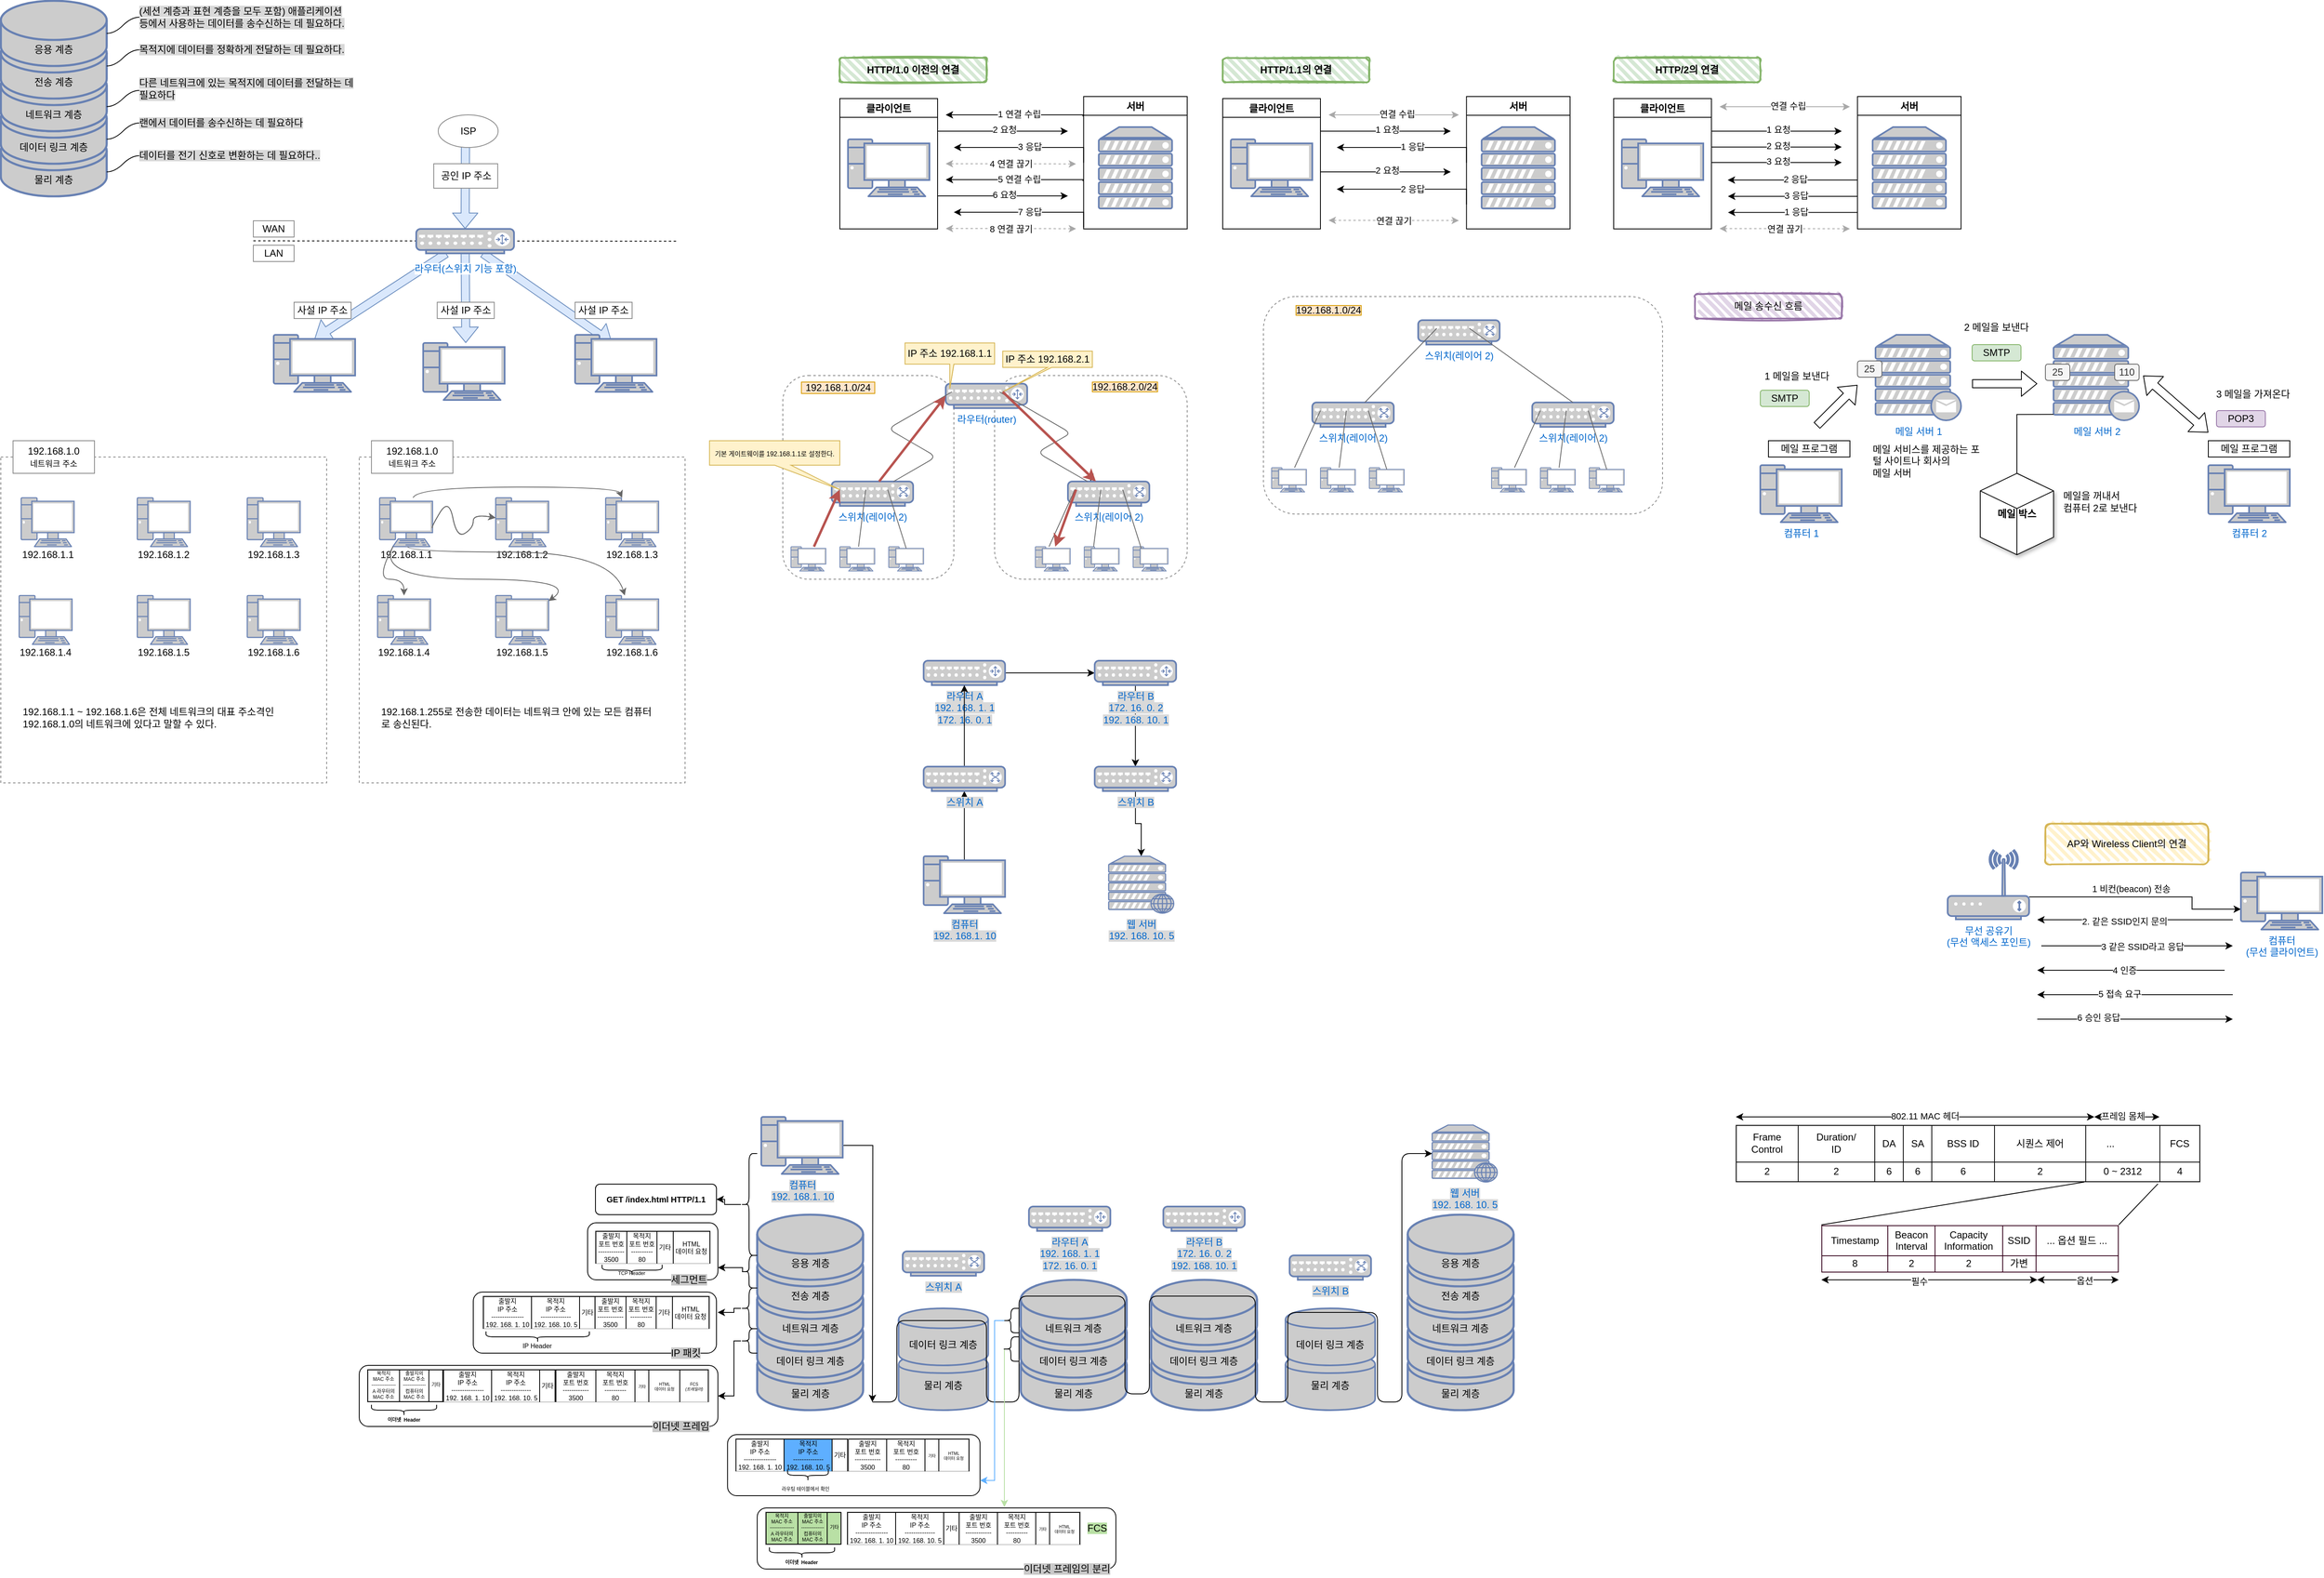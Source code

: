 <mxfile version="13.8.8" type="github">
  <diagram name="Page-1" id="822b0af5-4adb-64df-f703-e8dfc1f81529">
    <mxGraphModel dx="865" dy="463" grid="1" gridSize="10" guides="1" tooltips="1" connect="1" arrows="1" fold="1" page="1" pageScale="1" pageWidth="3300" pageHeight="2339" background="#ffffff" math="0" shadow="0">
      <root>
        <mxCell id="0" />
        <mxCell id="1" parent="0" />
        <mxCell id="zUiLPTV-JJT3Ep0J9d8R-146" value="T" style="rounded=1;whiteSpace=wrap;html=1;strokeColor=#8A8A8A;strokeWidth=1;fillColor=#ffffff;gradientColor=none;dashed=1;" parent="1" vertex="1">
          <mxGeometry x="1240" y="480" width="236.43" height="250" as="geometry" />
        </mxCell>
        <mxCell id="zUiLPTV-JJT3Ep0J9d8R-145" value="" style="rounded=1;whiteSpace=wrap;html=1;strokeColor=#8A8A8A;strokeWidth=1;fillColor=#ffffff;gradientColor=none;dashed=1;" parent="1" vertex="1">
          <mxGeometry x="980" y="480" width="210" height="250" as="geometry" />
        </mxCell>
        <mxCell id="zUiLPTV-JJT3Ep0J9d8R-82" value="" style="whiteSpace=wrap;html=1;aspect=fixed;strokeColor=#8A8A8A;strokeWidth=1;fillColor=#ffffff;gradientColor=none;dashed=1;" parent="1" vertex="1">
          <mxGeometry x="20" y="580" width="400" height="400" as="geometry" />
        </mxCell>
        <mxCell id="zUiLPTV-JJT3Ep0J9d8R-78" value="" style="shape=flexArrow;endArrow=classic;html=1;strokeColor=#6c8ebf;fillColor=#dae8fc;entryX=0.5;entryY=0;entryDx=0;entryDy=0;entryPerimeter=0;" parent="1" source="zUiLPTV-JJT3Ep0J9d8R-10" edge="1">
          <mxGeometry width="50" height="50" relative="1" as="geometry">
            <mxPoint x="770.0" y="330" as="sourcePoint" />
            <mxPoint x="770.34" y="440" as="targetPoint" />
          </mxGeometry>
        </mxCell>
        <mxCell id="zUiLPTV-JJT3Ep0J9d8R-77" value="" style="shape=flexArrow;endArrow=classic;html=1;strokeColor=#6c8ebf;fillColor=#dae8fc;entryX=0.5;entryY=0;entryDx=0;entryDy=0;entryPerimeter=0;" parent="1" source="zUiLPTV-JJT3Ep0J9d8R-10" edge="1">
          <mxGeometry width="50" height="50" relative="1" as="geometry">
            <mxPoint x="404.76" y="325" as="sourcePoint" />
            <mxPoint x="405.1" y="435" as="targetPoint" />
          </mxGeometry>
        </mxCell>
        <mxCell id="zUiLPTV-JJT3Ep0J9d8R-72" value="" style="shape=flexArrow;endArrow=classic;html=1;strokeColor=#6c8ebf;fillColor=#dae8fc;entryX=0.5;entryY=0;entryDx=0;entryDy=0;entryPerimeter=0;" parent="1" source="zUiLPTV-JJT3Ep0J9d8R-10" edge="1">
          <mxGeometry width="50" height="50" relative="1" as="geometry">
            <mxPoint x="590.46" y="330" as="sourcePoint" />
            <mxPoint x="590.8" y="440" as="targetPoint" />
          </mxGeometry>
        </mxCell>
        <mxCell id="zUiLPTV-JJT3Ep0J9d8R-68" value="" style="shape=flexArrow;endArrow=classic;html=1;strokeColor=#6c8ebf;fillColor=#dae8fc;entryX=0.5;entryY=0;entryDx=0;entryDy=0;entryPerimeter=0;" parent="1" target="zUiLPTV-JJT3Ep0J9d8R-10" edge="1">
          <mxGeometry width="50" height="50" relative="1" as="geometry">
            <mxPoint x="590.41" y="190" as="sourcePoint" />
            <mxPoint x="590.41" y="260" as="targetPoint" />
          </mxGeometry>
        </mxCell>
        <mxCell id="zUiLPTV-JJT3Ep0J9d8R-62" value="" style="endArrow=none;dashed=1;html=1;" parent="1" edge="1">
          <mxGeometry width="50" height="50" relative="1" as="geometry">
            <mxPoint x="330" y="314.66" as="sourcePoint" />
            <mxPoint x="850" y="315" as="targetPoint" />
          </mxGeometry>
        </mxCell>
        <mxCell id="zUiLPTV-JJT3Ep0J9d8R-1" value="" style="fontColor=#0066CC;verticalAlign=top;verticalLabelPosition=bottom;labelPosition=center;align=center;html=1;outlineConnect=0;fillColor=#CCCCCC;strokeColor=#6881B3;gradientColor=none;gradientDirection=north;strokeWidth=2;shape=mxgraph.networks.storage;" parent="1" vertex="1">
          <mxGeometry x="20" y="100" width="130" height="160" as="geometry" />
        </mxCell>
        <mxCell id="zUiLPTV-JJT3Ep0J9d8R-2" value="" style="fontColor=#0066CC;verticalAlign=top;verticalLabelPosition=bottom;labelPosition=center;align=center;html=1;outlineConnect=0;fillColor=#CCCCCC;strokeColor=#6881B3;gradientColor=none;gradientDirection=north;strokeWidth=2;shape=mxgraph.networks.storage;" parent="1" vertex="1">
          <mxGeometry x="20" y="20" width="130" height="160" as="geometry" />
        </mxCell>
        <mxCell id="zUiLPTV-JJT3Ep0J9d8R-3" value="&lt;font&gt;&lt;span&gt;네트워크 계층&lt;/span&gt;&lt;/font&gt;" style="text;html=1;strokeColor=none;fillColor=none;align=center;verticalAlign=middle;whiteSpace=wrap;rounded=0;fontStyle=0" parent="1" vertex="1">
          <mxGeometry x="45" y="150" width="80" height="20" as="geometry" />
        </mxCell>
        <mxCell id="zUiLPTV-JJT3Ep0J9d8R-4" value="데이터 링크 계층" style="text;html=1;strokeColor=none;fillColor=none;align=center;verticalAlign=middle;whiteSpace=wrap;rounded=0;" parent="1" vertex="1">
          <mxGeometry x="40" y="190" width="90" height="20" as="geometry" />
        </mxCell>
        <mxCell id="zUiLPTV-JJT3Ep0J9d8R-5" value="물리 계층" style="text;html=1;strokeColor=none;fillColor=none;align=center;verticalAlign=middle;whiteSpace=wrap;rounded=0;" parent="1" vertex="1">
          <mxGeometry x="50" y="230" width="70" height="20" as="geometry" />
        </mxCell>
        <mxCell id="zUiLPTV-JJT3Ep0J9d8R-6" value="전송 계층" style="text;html=1;strokeColor=none;fillColor=none;align=center;verticalAlign=middle;whiteSpace=wrap;rounded=0;" parent="1" vertex="1">
          <mxGeometry x="50" y="110" width="70" height="20" as="geometry" />
        </mxCell>
        <mxCell id="zUiLPTV-JJT3Ep0J9d8R-10" value="&lt;p style=&quot;line-height: 0%&quot;&gt;&lt;span style=&quot;background-color: rgb(255 , 255 , 255)&quot;&gt;라우터(스위치 기능 포함)&lt;/span&gt;&lt;/p&gt;" style="fontColor=#0066CC;verticalAlign=top;verticalLabelPosition=bottom;labelPosition=center;align=center;html=1;outlineConnect=0;fillColor=#CCCCCC;strokeColor=#6881B3;gradientColor=none;gradientDirection=north;strokeWidth=2;shape=mxgraph.networks.router;" parent="1" vertex="1">
          <mxGeometry x="530" y="300" width="120" height="30" as="geometry" />
        </mxCell>
        <mxCell id="zUiLPTV-JJT3Ep0J9d8R-52" value="" style="shape=partialRectangle;html=1;whiteSpace=wrap;connectable=0;fillColor=none;top=0;left=0;bottom=0;right=0;overflow=hidden;" parent="1" vertex="1">
          <mxGeometry x="430" y="490" width="63" height="36" as="geometry" />
        </mxCell>
        <mxCell id="zUiLPTV-JJT3Ep0J9d8R-54" value="" style="shape=partialRectangle;html=1;whiteSpace=wrap;connectable=0;fillColor=none;top=0;left=0;bottom=0;right=0;overflow=hidden;" parent="1" vertex="1">
          <mxGeometry x="557" y="490" width="63" height="36" as="geometry" />
        </mxCell>
        <mxCell id="zUiLPTV-JJT3Ep0J9d8R-57" value="" style="fontColor=#0066CC;verticalAlign=top;verticalLabelPosition=bottom;labelPosition=center;align=center;html=1;outlineConnect=0;fillColor=#CCCCCC;strokeColor=#6881B3;gradientColor=none;gradientDirection=north;strokeWidth=2;shape=mxgraph.networks.pc;" parent="1" vertex="1">
          <mxGeometry x="355" y="430" width="100" height="70" as="geometry" />
        </mxCell>
        <mxCell id="zUiLPTV-JJT3Ep0J9d8R-58" value="" style="fontColor=#0066CC;verticalAlign=top;verticalLabelPosition=bottom;labelPosition=center;align=center;html=1;outlineConnect=0;fillColor=#CCCCCC;strokeColor=#6881B3;gradientColor=none;gradientDirection=north;strokeWidth=2;shape=mxgraph.networks.pc;" parent="1" vertex="1">
          <mxGeometry x="538.5" y="440" width="100" height="70" as="geometry" />
        </mxCell>
        <mxCell id="zUiLPTV-JJT3Ep0J9d8R-59" value="" style="fontColor=#0066CC;verticalAlign=top;verticalLabelPosition=bottom;labelPosition=center;align=center;html=1;outlineConnect=0;fillColor=#CCCCCC;strokeColor=#6881B3;gradientColor=none;gradientDirection=north;strokeWidth=2;shape=mxgraph.networks.pc;" parent="1" vertex="1">
          <mxGeometry x="725" y="430" width="100" height="70" as="geometry" />
        </mxCell>
        <mxCell id="zUiLPTV-JJT3Ep0J9d8R-60" value="ISP" style="ellipse;whiteSpace=wrap;html=1;strokeWidth=1;fillColor=#ffffff;gradientColor=none;strokeColor=#8A8A8A;" parent="1" vertex="1">
          <mxGeometry x="557" y="160" width="73.5" height="40" as="geometry" />
        </mxCell>
        <mxCell id="zUiLPTV-JJT3Ep0J9d8R-61" value="공인 IP 주소" style="rounded=0;whiteSpace=wrap;html=1;strokeColor=#8A8A8A;strokeWidth=1;fillColor=#ffffff;gradientColor=none;" parent="1" vertex="1">
          <mxGeometry x="551.5" y="220" width="78.5" height="30" as="geometry" />
        </mxCell>
        <mxCell id="zUiLPTV-JJT3Ep0J9d8R-63" value="WAN" style="rounded=0;whiteSpace=wrap;html=1;strokeColor=#8A8A8A;strokeWidth=1;fillColor=#ffffff;gradientColor=none;" parent="1" vertex="1">
          <mxGeometry x="330" y="290" width="50" height="20" as="geometry" />
        </mxCell>
        <mxCell id="zUiLPTV-JJT3Ep0J9d8R-65" value="사설 IP 주소" style="rounded=0;whiteSpace=wrap;html=1;strokeColor=#8A8A8A;strokeWidth=1;fillColor=#ffffff;gradientColor=none;" parent="1" vertex="1">
          <mxGeometry x="380" y="390" width="70" height="20" as="geometry" />
        </mxCell>
        <mxCell id="zUiLPTV-JJT3Ep0J9d8R-69" value="LAN" style="rounded=0;whiteSpace=wrap;html=1;strokeColor=#8A8A8A;strokeWidth=1;fillColor=#ffffff;gradientColor=none;" parent="1" vertex="1">
          <mxGeometry x="330" y="320" width="50" height="20" as="geometry" />
        </mxCell>
        <mxCell id="zUiLPTV-JJT3Ep0J9d8R-71" value="사설 IP 주소" style="rounded=0;whiteSpace=wrap;html=1;strokeColor=#8A8A8A;strokeWidth=1;fillColor=#ffffff;gradientColor=none;" parent="1" vertex="1">
          <mxGeometry x="725" y="390" width="70" height="20" as="geometry" />
        </mxCell>
        <mxCell id="zUiLPTV-JJT3Ep0J9d8R-70" value="사설 IP 주소" style="rounded=0;whiteSpace=wrap;html=1;strokeColor=#8A8A8A;strokeWidth=1;fillColor=#ffffff;gradientColor=none;" parent="1" vertex="1">
          <mxGeometry x="555.75" y="390" width="70" height="20" as="geometry" />
        </mxCell>
        <mxCell id="zUiLPTV-JJT3Ep0J9d8R-80" value="&lt;div&gt;192.168.1.0&lt;/div&gt;&lt;div&gt;&lt;font style=&quot;font-size: 10px&quot;&gt;네트워크 주소&lt;/font&gt;&lt;br&gt;&lt;/div&gt;" style="rounded=0;whiteSpace=wrap;html=1;strokeColor=#8A8A8A;strokeWidth=1;fillColor=#ffffff;gradientColor=none;" parent="1" vertex="1">
          <mxGeometry x="35" y="560" width="100" height="40" as="geometry" />
        </mxCell>
        <mxCell id="zUiLPTV-JJT3Ep0J9d8R-81" value="" style="fontColor=#0066CC;verticalAlign=top;verticalLabelPosition=bottom;labelPosition=center;align=center;html=1;outlineConnect=0;fillColor=#CCCCCC;strokeColor=#6881B3;gradientColor=none;gradientDirection=north;strokeWidth=2;shape=mxgraph.networks.pc;" parent="1" vertex="1">
          <mxGeometry x="45" y="630" width="65" height="60" as="geometry" />
        </mxCell>
        <mxCell id="zUiLPTV-JJT3Ep0J9d8R-88" value="192.168.1.1" style="text;html=1;strokeColor=none;fillColor=none;align=center;verticalAlign=middle;whiteSpace=wrap;rounded=0;dashed=1;" parent="1" vertex="1">
          <mxGeometry x="37.5" y="690" width="80" height="20" as="geometry" />
        </mxCell>
        <mxCell id="zUiLPTV-JJT3Ep0J9d8R-89" value="" style="fontColor=#0066CC;verticalAlign=top;verticalLabelPosition=bottom;labelPosition=center;align=center;html=1;outlineConnect=0;fillColor=#CCCCCC;strokeColor=#6881B3;gradientColor=none;gradientDirection=north;strokeWidth=2;shape=mxgraph.networks.pc;" parent="1" vertex="1">
          <mxGeometry x="187.5" y="630" width="65" height="60" as="geometry" />
        </mxCell>
        <mxCell id="zUiLPTV-JJT3Ep0J9d8R-90" value="192.168.1.2" style="text;html=1;strokeColor=none;fillColor=none;align=center;verticalAlign=middle;whiteSpace=wrap;rounded=0;dashed=1;" parent="1" vertex="1">
          <mxGeometry x="180" y="690" width="80" height="20" as="geometry" />
        </mxCell>
        <mxCell id="zUiLPTV-JJT3Ep0J9d8R-91" value="" style="fontColor=#0066CC;verticalAlign=top;verticalLabelPosition=bottom;labelPosition=center;align=center;html=1;outlineConnect=0;fillColor=#CCCCCC;strokeColor=#6881B3;gradientColor=none;gradientDirection=north;strokeWidth=2;shape=mxgraph.networks.pc;" parent="1" vertex="1">
          <mxGeometry x="322.5" y="630" width="65" height="60" as="geometry" />
        </mxCell>
        <mxCell id="zUiLPTV-JJT3Ep0J9d8R-92" value="192.168.1.3" style="text;html=1;strokeColor=none;fillColor=none;align=center;verticalAlign=middle;whiteSpace=wrap;rounded=0;dashed=1;" parent="1" vertex="1">
          <mxGeometry x="315" y="690" width="80" height="20" as="geometry" />
        </mxCell>
        <mxCell id="zUiLPTV-JJT3Ep0J9d8R-93" value="" style="fontColor=#0066CC;verticalAlign=top;verticalLabelPosition=bottom;labelPosition=center;align=center;html=1;outlineConnect=0;fillColor=#CCCCCC;strokeColor=#6881B3;gradientColor=none;gradientDirection=north;strokeWidth=2;shape=mxgraph.networks.pc;" parent="1" vertex="1">
          <mxGeometry x="42.5" y="750" width="65" height="60" as="geometry" />
        </mxCell>
        <mxCell id="zUiLPTV-JJT3Ep0J9d8R-94" value="192.168.1.4" style="text;html=1;strokeColor=none;fillColor=none;align=center;verticalAlign=middle;whiteSpace=wrap;rounded=0;dashed=1;" parent="1" vertex="1">
          <mxGeometry x="35" y="810" width="80" height="20" as="geometry" />
        </mxCell>
        <mxCell id="zUiLPTV-JJT3Ep0J9d8R-95" value="" style="fontColor=#0066CC;verticalAlign=top;verticalLabelPosition=bottom;labelPosition=center;align=center;html=1;outlineConnect=0;fillColor=#CCCCCC;strokeColor=#6881B3;gradientColor=none;gradientDirection=north;strokeWidth=2;shape=mxgraph.networks.pc;" parent="1" vertex="1">
          <mxGeometry x="187.5" y="750" width="65" height="60" as="geometry" />
        </mxCell>
        <mxCell id="zUiLPTV-JJT3Ep0J9d8R-96" value="192.168.1.5" style="text;html=1;strokeColor=none;fillColor=none;align=center;verticalAlign=middle;whiteSpace=wrap;rounded=0;dashed=1;" parent="1" vertex="1">
          <mxGeometry x="180" y="810" width="80" height="20" as="geometry" />
        </mxCell>
        <mxCell id="zUiLPTV-JJT3Ep0J9d8R-97" value="" style="fontColor=#0066CC;verticalAlign=top;verticalLabelPosition=bottom;labelPosition=center;align=center;html=1;outlineConnect=0;fillColor=#CCCCCC;strokeColor=#6881B3;gradientColor=none;gradientDirection=north;strokeWidth=2;shape=mxgraph.networks.pc;" parent="1" vertex="1">
          <mxGeometry x="322.5" y="750" width="65" height="60" as="geometry" />
        </mxCell>
        <mxCell id="zUiLPTV-JJT3Ep0J9d8R-98" value="192.168.1.6" style="text;html=1;strokeColor=none;fillColor=none;align=center;verticalAlign=middle;whiteSpace=wrap;rounded=0;dashed=1;" parent="1" vertex="1">
          <mxGeometry x="315" y="810" width="80" height="20" as="geometry" />
        </mxCell>
        <mxCell id="zUiLPTV-JJT3Ep0J9d8R-99" value="&lt;div align=&quot;left&quot;&gt;192.168.1.1 ~ 192.168.1.6은 전체 네트워크의 대표 주소격인 192.168.1.0의 네트워크에 있다고 말할 수 있다. &lt;/div&gt;" style="text;html=1;strokeColor=none;fillColor=none;align=left;verticalAlign=middle;whiteSpace=wrap;rounded=0;dashed=1;" parent="1" vertex="1">
          <mxGeometry x="45" y="870" width="335" height="60" as="geometry" />
        </mxCell>
        <mxCell id="zUiLPTV-JJT3Ep0J9d8R-100" value="" style="whiteSpace=wrap;html=1;aspect=fixed;strokeColor=#8A8A8A;strokeWidth=1;fillColor=#ffffff;gradientColor=none;dashed=1;" parent="1" vertex="1">
          <mxGeometry x="460" y="580" width="400" height="400" as="geometry" />
        </mxCell>
        <mxCell id="zUiLPTV-JJT3Ep0J9d8R-101" value="&lt;div&gt;192.168.1.0&lt;/div&gt;&lt;div&gt;&lt;font style=&quot;font-size: 10px&quot;&gt;네트워크 주소&lt;/font&gt;&lt;br&gt;&lt;/div&gt;" style="rounded=0;whiteSpace=wrap;html=1;strokeColor=#8A8A8A;strokeWidth=1;fillColor=#ffffff;gradientColor=none;" parent="1" vertex="1">
          <mxGeometry x="475" y="560" width="100" height="40" as="geometry" />
        </mxCell>
        <mxCell id="zUiLPTV-JJT3Ep0J9d8R-102" value="" style="fontColor=#0066CC;verticalAlign=top;verticalLabelPosition=bottom;labelPosition=center;align=center;html=1;outlineConnect=0;fillColor=#CCCCCC;strokeColor=#6881B3;gradientColor=none;gradientDirection=north;strokeWidth=2;shape=mxgraph.networks.pc;" parent="1" vertex="1">
          <mxGeometry x="485" y="630" width="65" height="60" as="geometry" />
        </mxCell>
        <mxCell id="zUiLPTV-JJT3Ep0J9d8R-103" value="192.168.1.1" style="text;html=1;strokeColor=none;fillColor=none;align=center;verticalAlign=middle;whiteSpace=wrap;rounded=0;dashed=1;" parent="1" vertex="1">
          <mxGeometry x="477.5" y="690" width="80" height="20" as="geometry" />
        </mxCell>
        <mxCell id="zUiLPTV-JJT3Ep0J9d8R-104" value="" style="fontColor=#0066CC;verticalAlign=top;verticalLabelPosition=bottom;labelPosition=center;align=center;html=1;outlineConnect=0;fillColor=#CCCCCC;strokeColor=#6881B3;gradientColor=none;gradientDirection=north;strokeWidth=2;shape=mxgraph.networks.pc;" parent="1" vertex="1">
          <mxGeometry x="627.5" y="630" width="65" height="60" as="geometry" />
        </mxCell>
        <mxCell id="zUiLPTV-JJT3Ep0J9d8R-105" value="192.168.1.2" style="text;html=1;strokeColor=none;fillColor=none;align=center;verticalAlign=middle;whiteSpace=wrap;rounded=0;dashed=1;" parent="1" vertex="1">
          <mxGeometry x="620" y="690" width="80" height="20" as="geometry" />
        </mxCell>
        <mxCell id="zUiLPTV-JJT3Ep0J9d8R-106" value="" style="fontColor=#0066CC;verticalAlign=top;verticalLabelPosition=bottom;labelPosition=center;align=center;html=1;outlineConnect=0;fillColor=#CCCCCC;strokeColor=#6881B3;gradientColor=none;gradientDirection=north;strokeWidth=2;shape=mxgraph.networks.pc;" parent="1" vertex="1">
          <mxGeometry x="762.5" y="630" width="65" height="60" as="geometry" />
        </mxCell>
        <mxCell id="zUiLPTV-JJT3Ep0J9d8R-107" value="192.168.1.3" style="text;html=1;strokeColor=none;fillColor=none;align=center;verticalAlign=middle;whiteSpace=wrap;rounded=0;dashed=1;" parent="1" vertex="1">
          <mxGeometry x="755" y="690" width="80" height="20" as="geometry" />
        </mxCell>
        <mxCell id="zUiLPTV-JJT3Ep0J9d8R-108" value="" style="fontColor=#0066CC;verticalAlign=top;verticalLabelPosition=bottom;labelPosition=center;align=center;html=1;outlineConnect=0;fillColor=#CCCCCC;strokeColor=#6881B3;gradientColor=none;gradientDirection=north;strokeWidth=2;shape=mxgraph.networks.pc;" parent="1" vertex="1">
          <mxGeometry x="482.5" y="750" width="65" height="60" as="geometry" />
        </mxCell>
        <mxCell id="zUiLPTV-JJT3Ep0J9d8R-109" value="192.168.1.4" style="text;html=1;strokeColor=none;fillColor=none;align=center;verticalAlign=middle;whiteSpace=wrap;rounded=0;dashed=1;" parent="1" vertex="1">
          <mxGeometry x="475" y="810" width="80" height="20" as="geometry" />
        </mxCell>
        <mxCell id="zUiLPTV-JJT3Ep0J9d8R-110" value="" style="fontColor=#0066CC;verticalAlign=top;verticalLabelPosition=bottom;labelPosition=center;align=center;html=1;outlineConnect=0;fillColor=#CCCCCC;strokeColor=#6881B3;gradientColor=none;gradientDirection=north;strokeWidth=2;shape=mxgraph.networks.pc;" parent="1" vertex="1">
          <mxGeometry x="627.5" y="750" width="65" height="60" as="geometry" />
        </mxCell>
        <mxCell id="zUiLPTV-JJT3Ep0J9d8R-111" value="192.168.1.5" style="text;html=1;strokeColor=none;fillColor=none;align=center;verticalAlign=middle;whiteSpace=wrap;rounded=0;dashed=1;" parent="1" vertex="1">
          <mxGeometry x="620" y="810" width="80" height="20" as="geometry" />
        </mxCell>
        <mxCell id="zUiLPTV-JJT3Ep0J9d8R-112" value="" style="fontColor=#0066CC;verticalAlign=top;verticalLabelPosition=bottom;labelPosition=center;align=center;html=1;outlineConnect=0;fillColor=#CCCCCC;strokeColor=#6881B3;gradientColor=none;gradientDirection=north;strokeWidth=2;shape=mxgraph.networks.pc;" parent="1" vertex="1">
          <mxGeometry x="762.5" y="750" width="65" height="60" as="geometry" />
        </mxCell>
        <mxCell id="zUiLPTV-JJT3Ep0J9d8R-113" value="192.168.1.6" style="text;html=1;strokeColor=none;fillColor=none;align=center;verticalAlign=middle;whiteSpace=wrap;rounded=0;dashed=1;" parent="1" vertex="1">
          <mxGeometry x="755" y="810" width="80" height="20" as="geometry" />
        </mxCell>
        <mxCell id="zUiLPTV-JJT3Ep0J9d8R-114" value="&lt;div align=&quot;left&quot;&gt;192.168.1.255로 전송한 데이터는 네트워크 안에 있는 모든 컴퓨터로 송신된다. &lt;br&gt;&lt;/div&gt;" style="text;html=1;strokeColor=none;fillColor=none;align=left;verticalAlign=middle;whiteSpace=wrap;rounded=0;dashed=1;" parent="1" vertex="1">
          <mxGeometry x="485" y="870" width="335" height="60" as="geometry" />
        </mxCell>
        <mxCell id="zUiLPTV-JJT3Ep0J9d8R-115" value="" style="curved=1;endArrow=classic;html=1;strokeColor=#666666;" parent="1" source="zUiLPTV-JJT3Ep0J9d8R-102" target="zUiLPTV-JJT3Ep0J9d8R-108" edge="1">
          <mxGeometry width="50" height="50" relative="1" as="geometry">
            <mxPoint x="590" y="800" as="sourcePoint" />
            <mxPoint x="640" y="750" as="targetPoint" />
            <Array as="points">
              <mxPoint x="480" y="730" />
              <mxPoint x="515" y="730" />
            </Array>
          </mxGeometry>
        </mxCell>
        <mxCell id="zUiLPTV-JJT3Ep0J9d8R-116" value="" style="curved=1;endArrow=classic;html=1;strokeColor=#666666;" parent="1" source="zUiLPTV-JJT3Ep0J9d8R-102" target="zUiLPTV-JJT3Ep0J9d8R-110" edge="1">
          <mxGeometry width="50" height="50" relative="1" as="geometry">
            <mxPoint x="505" y="710" as="sourcePoint" />
            <mxPoint x="515" y="750" as="targetPoint" />
            <Array as="points">
              <mxPoint x="480" y="730" />
              <mxPoint x="730" y="730" />
            </Array>
          </mxGeometry>
        </mxCell>
        <mxCell id="zUiLPTV-JJT3Ep0J9d8R-117" value="" style="curved=1;endArrow=classic;html=1;strokeColor=#666666;" parent="1" source="zUiLPTV-JJT3Ep0J9d8R-102" target="zUiLPTV-JJT3Ep0J9d8R-112" edge="1">
          <mxGeometry width="50" height="50" relative="1" as="geometry">
            <mxPoint x="567.58" y="676.54" as="sourcePoint" />
            <mxPoint x="732.5" y="723.466" as="targetPoint" />
            <Array as="points">
              <mxPoint x="520" y="696.68" />
              <mxPoint x="770" y="696.68" />
            </Array>
          </mxGeometry>
        </mxCell>
        <mxCell id="zUiLPTV-JJT3Ep0J9d8R-118" value="" style="curved=1;endArrow=classic;html=1;strokeColor=#666666;" parent="1" source="zUiLPTV-JJT3Ep0J9d8R-102" target="zUiLPTV-JJT3Ep0J9d8R-104" edge="1">
          <mxGeometry width="50" height="50" relative="1" as="geometry">
            <mxPoint x="547.505" y="660" as="sourcePoint" />
            <mxPoint x="813.959" y="720" as="targetPoint" />
            <Array as="points">
              <mxPoint x="547.96" y="666.68" />
              <mxPoint x="570" y="630" />
              <mxPoint x="580" y="680" />
              <mxPoint x="600" y="667" />
              <mxPoint x="600" y="650" />
            </Array>
          </mxGeometry>
        </mxCell>
        <mxCell id="zUiLPTV-JJT3Ep0J9d8R-120" value="" style="curved=1;endArrow=classic;html=1;strokeColor=#666666;" parent="1" edge="1">
          <mxGeometry width="50" height="50" relative="1" as="geometry">
            <mxPoint x="550" y="667.127" as="sourcePoint" />
            <mxPoint x="627.5" y="654.583" as="targetPoint" />
            <Array as="points">
              <mxPoint x="547.96" y="666.68" />
              <mxPoint x="570" y="630" />
              <mxPoint x="580" y="680" />
              <mxPoint x="600" y="667" />
              <mxPoint x="600" y="650" />
            </Array>
          </mxGeometry>
        </mxCell>
        <mxCell id="zUiLPTV-JJT3Ep0J9d8R-121" value="" style="curved=1;endArrow=classic;html=1;strokeColor=#666666;" parent="1" source="zUiLPTV-JJT3Ep0J9d8R-102" target="zUiLPTV-JJT3Ep0J9d8R-106" edge="1">
          <mxGeometry width="50" height="50" relative="1" as="geometry">
            <mxPoint x="526.775" y="610" as="sourcePoint" />
            <mxPoint x="793.229" y="670" as="targetPoint" />
            <Array as="points">
              <mxPoint x="530" y="617" />
              <mxPoint x="777.23" y="616.68" />
            </Array>
          </mxGeometry>
        </mxCell>
        <mxCell id="zUiLPTV-JJT3Ep0J9d8R-123" value="라우터(router)" style="fontColor=#0066CC;verticalAlign=top;verticalLabelPosition=bottom;labelPosition=center;align=center;html=1;outlineConnect=0;fillColor=#CCCCCC;strokeColor=#6881B3;gradientColor=none;gradientDirection=north;strokeWidth=2;shape=mxgraph.networks.router;" parent="1" vertex="1">
          <mxGeometry x="1180" y="490" width="100" height="30" as="geometry" />
        </mxCell>
        <mxCell id="zUiLPTV-JJT3Ep0J9d8R-124" value="스위치(레이어 2)" style="fontColor=#0066CC;verticalAlign=top;verticalLabelPosition=bottom;labelPosition=center;align=center;html=1;outlineConnect=0;fillColor=#CCCCCC;strokeColor=#6881B3;gradientColor=none;gradientDirection=north;strokeWidth=2;shape=mxgraph.networks.switch;" parent="1" vertex="1">
          <mxGeometry x="1040" y="610" width="100" height="30" as="geometry" />
        </mxCell>
        <mxCell id="zUiLPTV-JJT3Ep0J9d8R-125" value="스위치(레이어 2)" style="fontColor=#0066CC;verticalAlign=top;verticalLabelPosition=bottom;labelPosition=center;align=center;html=1;outlineConnect=0;fillColor=#CCCCCC;strokeColor=#6881B3;gradientColor=none;gradientDirection=north;strokeWidth=2;shape=mxgraph.networks.switch;" parent="1" vertex="1">
          <mxGeometry x="1330" y="610" width="100" height="30" as="geometry" />
        </mxCell>
        <mxCell id="zUiLPTV-JJT3Ep0J9d8R-127" value="" style="endArrow=none;html=1;strokeColor=#666666;endFill=0;edgeStyle=isometricEdgeStyle;entryX=0.059;entryY=0.638;entryDx=0;entryDy=0;entryPerimeter=0;elbow=vertical;" parent="1" source="zUiLPTV-JJT3Ep0J9d8R-125" edge="1">
          <mxGeometry width="50" height="50" relative="1" as="geometry">
            <mxPoint x="1150" y="600.86" as="sourcePoint" />
            <mxPoint x="1245.9" y="500" as="targetPoint" />
          </mxGeometry>
        </mxCell>
        <mxCell id="zUiLPTV-JJT3Ep0J9d8R-128" value="" style="endArrow=none;html=1;strokeColor=#666666;endFill=0;edgeStyle=isometricEdgeStyle;entryX=0.059;entryY=0.638;entryDx=0;entryDy=0;entryPerimeter=0;" parent="1" source="zUiLPTV-JJT3Ep0J9d8R-124" edge="1">
          <mxGeometry width="50" height="50" relative="1" as="geometry">
            <mxPoint x="1347.691" y="610" as="sourcePoint" />
            <mxPoint x="1187.61" y="500" as="targetPoint" />
          </mxGeometry>
        </mxCell>
        <mxCell id="zUiLPTV-JJT3Ep0J9d8R-129" value="192.168.1.0/24" style="text;html=1;strokeColor=#d79b00;fillColor=#ffe6cc;align=center;verticalAlign=middle;whiteSpace=wrap;rounded=0;" parent="1" vertex="1">
          <mxGeometry x="1002.86" y="488" width="90" height="14" as="geometry" />
        </mxCell>
        <mxCell id="zUiLPTV-JJT3Ep0J9d8R-130" value="192.168.2.0/24" style="text;html=1;strokeColor=#d79b00;fillColor=#ffe6cc;align=center;verticalAlign=middle;whiteSpace=wrap;rounded=0;" parent="1" vertex="1">
          <mxGeometry x="1360" y="488" width="80" height="12" as="geometry" />
        </mxCell>
        <mxCell id="zUiLPTV-JJT3Ep0J9d8R-131" value="" style="fontColor=#0066CC;verticalAlign=top;verticalLabelPosition=bottom;labelPosition=center;align=center;html=1;outlineConnect=0;fillColor=#CCCCCC;strokeColor=#6881B3;gradientColor=none;gradientDirection=north;strokeWidth=2;shape=mxgraph.networks.pc;" parent="1" vertex="1">
          <mxGeometry x="990" y="690" width="42.86" height="30" as="geometry" />
        </mxCell>
        <mxCell id="zUiLPTV-JJT3Ep0J9d8R-132" value="" style="fontColor=#0066CC;verticalAlign=top;verticalLabelPosition=bottom;labelPosition=center;align=center;html=1;outlineConnect=0;fillColor=#CCCCCC;strokeColor=#6881B3;gradientColor=none;gradientDirection=north;strokeWidth=2;shape=mxgraph.networks.pc;" parent="1" vertex="1">
          <mxGeometry x="1050" y="690" width="42.86" height="30" as="geometry" />
        </mxCell>
        <mxCell id="zUiLPTV-JJT3Ep0J9d8R-133" value="" style="fontColor=#0066CC;verticalAlign=top;verticalLabelPosition=bottom;labelPosition=center;align=center;html=1;outlineConnect=0;fillColor=#CCCCCC;strokeColor=#6881B3;gradientColor=none;gradientDirection=north;strokeWidth=2;shape=mxgraph.networks.pc;" parent="1" vertex="1">
          <mxGeometry x="1110" y="690" width="42.86" height="30" as="geometry" />
        </mxCell>
        <mxCell id="zUiLPTV-JJT3Ep0J9d8R-134" value="" style="fontColor=#0066CC;verticalAlign=top;verticalLabelPosition=bottom;labelPosition=center;align=center;html=1;outlineConnect=0;fillColor=#CCCCCC;strokeColor=#6881B3;gradientColor=none;gradientDirection=north;strokeWidth=2;shape=mxgraph.networks.pc;" parent="1" vertex="1">
          <mxGeometry x="1290.0" y="690" width="42.86" height="30" as="geometry" />
        </mxCell>
        <mxCell id="zUiLPTV-JJT3Ep0J9d8R-135" value="" style="fontColor=#0066CC;verticalAlign=top;verticalLabelPosition=bottom;labelPosition=center;align=center;html=1;outlineConnect=0;fillColor=#CCCCCC;strokeColor=#6881B3;gradientColor=none;gradientDirection=north;strokeWidth=2;shape=mxgraph.networks.pc;" parent="1" vertex="1">
          <mxGeometry x="1350.0" y="690" width="42.86" height="30" as="geometry" />
        </mxCell>
        <mxCell id="zUiLPTV-JJT3Ep0J9d8R-136" value="" style="fontColor=#0066CC;verticalAlign=top;verticalLabelPosition=bottom;labelPosition=center;align=center;html=1;outlineConnect=0;fillColor=#CCCCCC;strokeColor=#6881B3;gradientColor=none;gradientDirection=north;strokeWidth=2;shape=mxgraph.networks.pc;" parent="1" vertex="1">
          <mxGeometry x="1410.0" y="690" width="42.86" height="30" as="geometry" />
        </mxCell>
        <mxCell id="zUiLPTV-JJT3Ep0J9d8R-137" value="" style="endArrow=none;html=1;strokeColor=#666666;" parent="1" source="zUiLPTV-JJT3Ep0J9d8R-131" edge="1">
          <mxGeometry width="50" height="50" relative="1" as="geometry">
            <mxPoint x="1000" y="670" as="sourcePoint" />
            <mxPoint x="1050" y="620" as="targetPoint" />
          </mxGeometry>
        </mxCell>
        <mxCell id="zUiLPTV-JJT3Ep0J9d8R-138" value="" style="endArrow=none;html=1;strokeColor=#666666;" parent="1" edge="1">
          <mxGeometry width="50" height="50" relative="1" as="geometry">
            <mxPoint x="1073" y="690" as="sourcePoint" />
            <mxPoint x="1081.76" y="620" as="targetPoint" />
          </mxGeometry>
        </mxCell>
        <mxCell id="zUiLPTV-JJT3Ep0J9d8R-139" value="" style="endArrow=none;html=1;strokeColor=#666666;exitX=0.5;exitY=0.07;exitDx=0;exitDy=0;exitPerimeter=0;" parent="1" source="zUiLPTV-JJT3Ep0J9d8R-133" edge="1">
          <mxGeometry width="50" height="50" relative="1" as="geometry">
            <mxPoint x="1100" y="690" as="sourcePoint" />
            <mxPoint x="1108.76" y="620" as="targetPoint" />
          </mxGeometry>
        </mxCell>
        <mxCell id="zUiLPTV-JJT3Ep0J9d8R-141" value="" style="endArrow=none;html=1;strokeColor=#666666;" parent="1" edge="1">
          <mxGeometry width="50" height="50" relative="1" as="geometry">
            <mxPoint x="1306.806" y="690" as="sourcePoint" />
            <mxPoint x="1338.57" y="620" as="targetPoint" />
          </mxGeometry>
        </mxCell>
        <mxCell id="zUiLPTV-JJT3Ep0J9d8R-142" value="" style="endArrow=none;html=1;strokeColor=#666666;" parent="1" edge="1">
          <mxGeometry width="50" height="50" relative="1" as="geometry">
            <mxPoint x="1361.57" y="690" as="sourcePoint" />
            <mxPoint x="1370.33" y="620" as="targetPoint" />
          </mxGeometry>
        </mxCell>
        <mxCell id="zUiLPTV-JJT3Ep0J9d8R-143" value="" style="endArrow=none;html=1;strokeColor=#666666;exitX=0.5;exitY=0.07;exitDx=0;exitDy=0;exitPerimeter=0;" parent="1" edge="1">
          <mxGeometry width="50" height="50" relative="1" as="geometry">
            <mxPoint x="1420" y="692.1" as="sourcePoint" />
            <mxPoint x="1397.33" y="620" as="targetPoint" />
          </mxGeometry>
        </mxCell>
        <mxCell id="zUiLPTV-JJT3Ep0J9d8R-149" value="" style="rounded=1;whiteSpace=wrap;html=1;strokeColor=#8A8A8A;strokeWidth=1;fillColor=#ffffff;gradientColor=none;dashed=1;" parent="1" vertex="1">
          <mxGeometry x="1570" y="383" width="490" height="267" as="geometry" />
        </mxCell>
        <mxCell id="zUiLPTV-JJT3Ep0J9d8R-150" value="스위치(레이어 2)" style="fontColor=#0066CC;verticalAlign=top;verticalLabelPosition=bottom;labelPosition=center;align=center;html=1;outlineConnect=0;fillColor=#CCCCCC;strokeColor=#6881B3;gradientColor=none;gradientDirection=north;strokeWidth=2;shape=mxgraph.networks.switch;" parent="1" vertex="1">
          <mxGeometry x="1630" y="513" width="100" height="30" as="geometry" />
        </mxCell>
        <mxCell id="zUiLPTV-JJT3Ep0J9d8R-151" value="" style="fontColor=#0066CC;verticalAlign=top;verticalLabelPosition=bottom;labelPosition=center;align=center;html=1;outlineConnect=0;fillColor=#CCCCCC;strokeColor=#6881B3;gradientColor=none;gradientDirection=north;strokeWidth=2;shape=mxgraph.networks.pc;" parent="1" vertex="1">
          <mxGeometry x="1580" y="593" width="42.86" height="30" as="geometry" />
        </mxCell>
        <mxCell id="zUiLPTV-JJT3Ep0J9d8R-152" value="" style="fontColor=#0066CC;verticalAlign=top;verticalLabelPosition=bottom;labelPosition=center;align=center;html=1;outlineConnect=0;fillColor=#CCCCCC;strokeColor=#6881B3;gradientColor=none;gradientDirection=north;strokeWidth=2;shape=mxgraph.networks.pc;" parent="1" vertex="1">
          <mxGeometry x="1640" y="593" width="42.86" height="30" as="geometry" />
        </mxCell>
        <mxCell id="zUiLPTV-JJT3Ep0J9d8R-153" value="" style="fontColor=#0066CC;verticalAlign=top;verticalLabelPosition=bottom;labelPosition=center;align=center;html=1;outlineConnect=0;fillColor=#CCCCCC;strokeColor=#6881B3;gradientColor=none;gradientDirection=north;strokeWidth=2;shape=mxgraph.networks.pc;" parent="1" vertex="1">
          <mxGeometry x="1700" y="593" width="42.86" height="30" as="geometry" />
        </mxCell>
        <mxCell id="zUiLPTV-JJT3Ep0J9d8R-154" value="" style="endArrow=none;html=1;strokeColor=#666666;" parent="1" source="zUiLPTV-JJT3Ep0J9d8R-151" edge="1">
          <mxGeometry width="50" height="50" relative="1" as="geometry">
            <mxPoint x="1590" y="573" as="sourcePoint" />
            <mxPoint x="1640" y="523" as="targetPoint" />
          </mxGeometry>
        </mxCell>
        <mxCell id="zUiLPTV-JJT3Ep0J9d8R-155" value="" style="endArrow=none;html=1;strokeColor=#666666;" parent="1" edge="1">
          <mxGeometry width="50" height="50" relative="1" as="geometry">
            <mxPoint x="1663" y="593" as="sourcePoint" />
            <mxPoint x="1671.76" y="523" as="targetPoint" />
          </mxGeometry>
        </mxCell>
        <mxCell id="zUiLPTV-JJT3Ep0J9d8R-156" value="" style="endArrow=none;html=1;strokeColor=#666666;exitX=0.5;exitY=0.07;exitDx=0;exitDy=0;exitPerimeter=0;" parent="1" source="zUiLPTV-JJT3Ep0J9d8R-153" edge="1">
          <mxGeometry width="50" height="50" relative="1" as="geometry">
            <mxPoint x="1690" y="593" as="sourcePoint" />
            <mxPoint x="1698.76" y="523" as="targetPoint" />
          </mxGeometry>
        </mxCell>
        <mxCell id="zUiLPTV-JJT3Ep0J9d8R-157" value="스위치(레이어 2)" style="fontColor=#0066CC;verticalAlign=top;verticalLabelPosition=bottom;labelPosition=center;align=center;html=1;outlineConnect=0;fillColor=#CCCCCC;strokeColor=#6881B3;gradientColor=none;gradientDirection=north;strokeWidth=2;shape=mxgraph.networks.switch;" parent="1" vertex="1">
          <mxGeometry x="1760" y="412" width="100" height="30" as="geometry" />
        </mxCell>
        <mxCell id="zUiLPTV-JJT3Ep0J9d8R-158" value="스위치(레이어 2)" style="fontColor=#0066CC;verticalAlign=top;verticalLabelPosition=bottom;labelPosition=center;align=center;html=1;outlineConnect=0;fillColor=#CCCCCC;strokeColor=#6881B3;gradientColor=none;gradientDirection=north;strokeWidth=2;shape=mxgraph.networks.switch;" parent="1" vertex="1">
          <mxGeometry x="1900" y="513" width="100" height="30" as="geometry" />
        </mxCell>
        <mxCell id="zUiLPTV-JJT3Ep0J9d8R-159" value="" style="fontColor=#0066CC;verticalAlign=top;verticalLabelPosition=bottom;labelPosition=center;align=center;html=1;outlineConnect=0;fillColor=#CCCCCC;strokeColor=#6881B3;gradientColor=none;gradientDirection=north;strokeWidth=2;shape=mxgraph.networks.pc;" parent="1" vertex="1">
          <mxGeometry x="1850" y="593" width="42.86" height="30" as="geometry" />
        </mxCell>
        <mxCell id="zUiLPTV-JJT3Ep0J9d8R-160" value="" style="fontColor=#0066CC;verticalAlign=top;verticalLabelPosition=bottom;labelPosition=center;align=center;html=1;outlineConnect=0;fillColor=#CCCCCC;strokeColor=#6881B3;gradientColor=none;gradientDirection=north;strokeWidth=2;shape=mxgraph.networks.pc;" parent="1" vertex="1">
          <mxGeometry x="1910" y="593" width="42.86" height="30" as="geometry" />
        </mxCell>
        <mxCell id="zUiLPTV-JJT3Ep0J9d8R-161" value="" style="fontColor=#0066CC;verticalAlign=top;verticalLabelPosition=bottom;labelPosition=center;align=center;html=1;outlineConnect=0;fillColor=#CCCCCC;strokeColor=#6881B3;gradientColor=none;gradientDirection=north;strokeWidth=2;shape=mxgraph.networks.pc;" parent="1" vertex="1">
          <mxGeometry x="1970" y="593" width="42.86" height="30" as="geometry" />
        </mxCell>
        <mxCell id="zUiLPTV-JJT3Ep0J9d8R-162" value="" style="endArrow=none;html=1;strokeColor=#666666;" parent="1" source="zUiLPTV-JJT3Ep0J9d8R-159" edge="1">
          <mxGeometry width="50" height="50" relative="1" as="geometry">
            <mxPoint x="1860" y="573" as="sourcePoint" />
            <mxPoint x="1910" y="523" as="targetPoint" />
          </mxGeometry>
        </mxCell>
        <mxCell id="zUiLPTV-JJT3Ep0J9d8R-163" value="" style="endArrow=none;html=1;strokeColor=#666666;" parent="1" edge="1">
          <mxGeometry width="50" height="50" relative="1" as="geometry">
            <mxPoint x="1933" y="593" as="sourcePoint" />
            <mxPoint x="1941.76" y="523" as="targetPoint" />
          </mxGeometry>
        </mxCell>
        <mxCell id="zUiLPTV-JJT3Ep0J9d8R-164" value="" style="endArrow=none;html=1;strokeColor=#666666;exitX=0.5;exitY=0.07;exitDx=0;exitDy=0;exitPerimeter=0;" parent="1" source="zUiLPTV-JJT3Ep0J9d8R-161" edge="1">
          <mxGeometry width="50" height="50" relative="1" as="geometry">
            <mxPoint x="1960" y="593" as="sourcePoint" />
            <mxPoint x="1968.76" y="523" as="targetPoint" />
          </mxGeometry>
        </mxCell>
        <mxCell id="zUiLPTV-JJT3Ep0J9d8R-166" value="" style="endArrow=none;html=1;strokeColor=#666666;exitX=0;exitY=0.5;exitDx=0;exitDy=0;exitPerimeter=0;entryX=0.5;entryY=0;entryDx=0;entryDy=0;entryPerimeter=0;" parent="1" target="zUiLPTV-JJT3Ep0J9d8R-158" edge="1">
          <mxGeometry width="50" height="50" relative="1" as="geometry">
            <mxPoint x="1822.86" y="422" as="sourcePoint" />
            <mxPoint x="1742.86" y="508" as="targetPoint" />
          </mxGeometry>
        </mxCell>
        <mxCell id="zUiLPTV-JJT3Ep0J9d8R-168" value="" style="endArrow=none;html=1;strokeColor=#666666;exitX=0;exitY=0.5;exitDx=0;exitDy=0;exitPerimeter=0;" parent="1" target="zUiLPTV-JJT3Ep0J9d8R-150" edge="1">
          <mxGeometry width="50" height="50" relative="1" as="geometry">
            <mxPoint x="1782.86" y="422" as="sourcePoint" />
            <mxPoint x="1910" y="513" as="targetPoint" />
          </mxGeometry>
        </mxCell>
        <mxCell id="zUiLPTV-JJT3Ep0J9d8R-169" value="192.168.1.0/24" style="text;html=1;strokeColor=#d79b00;fillColor=#ffe6cc;align=center;verticalAlign=middle;whiteSpace=wrap;rounded=0;" parent="1" vertex="1">
          <mxGeometry x="1610" y="394" width="80" height="12" as="geometry" />
        </mxCell>
        <mxCell id="zUiLPTV-JJT3Ep0J9d8R-171" value="IP 주소 192.168.1.1" style="shape=callout;whiteSpace=wrap;html=1;perimeter=calloutPerimeter;strokeColor=#d6b656;strokeWidth=1;fillColor=#fff2cc;base=5;" parent="1" vertex="1">
          <mxGeometry x="1130" y="450" width="110" height="46" as="geometry" />
        </mxCell>
        <mxCell id="zUiLPTV-JJT3Ep0J9d8R-172" value="IP 주소 192.168.1.1" style="shape=callout;whiteSpace=wrap;html=1;perimeter=calloutPerimeter;strokeColor=#d6b656;strokeWidth=1;fillColor=#fff2cc;base=5;" parent="1" vertex="1">
          <mxGeometry x="1130" y="440" width="110" height="56" as="geometry" />
        </mxCell>
        <mxCell id="zUiLPTV-JJT3Ep0J9d8R-173" value="IP 주소 192.168.2.1" style="shape=callout;whiteSpace=wrap;html=1;perimeter=calloutPerimeter;strokeColor=#d6b656;strokeWidth=1;fillColor=#fff2cc;base=5;position2=0;" parent="1" vertex="1">
          <mxGeometry x="1250" y="450" width="110" height="50" as="geometry" />
        </mxCell>
        <mxCell id="zUiLPTV-JJT3Ep0J9d8R-174" value="" style="endArrow=classic;html=1;strokeColor=#b85450;strokeWidth=3;fillColor=#f8cecc;" parent="1" source="zUiLPTV-JJT3Ep0J9d8R-131" edge="1">
          <mxGeometry width="50" height="50" relative="1" as="geometry">
            <mxPoint x="970" y="665" as="sourcePoint" />
            <mxPoint x="1050" y="620" as="targetPoint" />
            <Array as="points" />
          </mxGeometry>
        </mxCell>
        <mxCell id="zUiLPTV-JJT3Ep0J9d8R-175" value="" style="endArrow=classic;html=1;strokeColor=#b85450;strokeWidth=3;fillColor=#f8cecc;entryX=0;entryY=0.5;entryDx=0;entryDy=0;entryPerimeter=0;" parent="1" target="zUiLPTV-JJT3Ep0J9d8R-123" edge="1">
          <mxGeometry width="50" height="50" relative="1" as="geometry">
            <mxPoint x="1098.236" y="610" as="sourcePoint" />
            <mxPoint x="1130" y="540" as="targetPoint" />
            <Array as="points" />
          </mxGeometry>
        </mxCell>
        <mxCell id="zUiLPTV-JJT3Ep0J9d8R-176" value="" style="endArrow=classic;html=1;strokeColor=#b85450;strokeWidth=3;fillColor=#f8cecc;" parent="1" target="zUiLPTV-JJT3Ep0J9d8R-125" edge="1">
          <mxGeometry width="50" height="50" relative="1" as="geometry">
            <mxPoint x="1250" y="500" as="sourcePoint" />
            <mxPoint x="1250" y="505" as="targetPoint" />
            <Array as="points" />
          </mxGeometry>
        </mxCell>
        <mxCell id="zUiLPTV-JJT3Ep0J9d8R-177" value="" style="endArrow=classic;html=1;strokeColor=#b85450;strokeWidth=3;fillColor=#f8cecc;" parent="1" edge="1">
          <mxGeometry width="50" height="50" relative="1" as="geometry">
            <mxPoint x="1340" y="620" as="sourcePoint" />
            <mxPoint x="1314.4" y="690" as="targetPoint" />
            <Array as="points" />
          </mxGeometry>
        </mxCell>
        <mxCell id="zUiLPTV-JJT3Ep0J9d8R-178" value="&lt;font style=&quot;font-size: 8px&quot;&gt;기본 게이트웨이를 192.168.1.1로 설정한다.&lt;br&gt;&lt;/font&gt;" style="shape=callout;whiteSpace=wrap;html=1;perimeter=calloutPerimeter;strokeColor=#d6b656;strokeWidth=1;fillColor=#fff2cc;base=20;position2=1;" parent="1" vertex="1">
          <mxGeometry x="890" y="560" width="160" height="60" as="geometry" />
        </mxCell>
        <mxCell id="yrHMk_4KPOEIbtkLTThG-6" style="edgeStyle=orthogonalEdgeStyle;rounded=0;orthogonalLoop=1;jettySize=auto;html=1;exitX=1;exitY=0.25;exitDx=0;exitDy=0;fontColor=#000000;" parent="1" source="yrHMk_4KPOEIbtkLTThG-2" edge="1">
          <mxGeometry relative="1" as="geometry">
            <mxPoint x="1330" y="180" as="targetPoint" />
            <Array as="points">
              <mxPoint x="1180" y="180" />
              <mxPoint x="1180" y="180" />
            </Array>
          </mxGeometry>
        </mxCell>
        <mxCell id="yrHMk_4KPOEIbtkLTThG-7" value="2 요청" style="edgeLabel;html=1;align=center;verticalAlign=middle;resizable=0;points=[];fontColor=#000000;" parent="yrHMk_4KPOEIbtkLTThG-6" vertex="1" connectable="0">
          <mxGeometry x="0.021" y="2" relative="1" as="geometry">
            <mxPoint as="offset" />
          </mxGeometry>
        </mxCell>
        <mxCell id="yrHMk_4KPOEIbtkLTThG-10" value="4 연결 끊기" style="edgeStyle=orthogonalEdgeStyle;rounded=0;orthogonalLoop=1;jettySize=auto;html=1;fontColor=#000000;dashed=1;startArrow=classic;startFill=1;strokeColor=#A8A8A8;" parent="1" edge="1">
          <mxGeometry relative="1" as="geometry">
            <mxPoint x="1340" y="220.238" as="targetPoint" />
            <mxPoint x="1180" y="220" as="sourcePoint" />
            <Array as="points">
              <mxPoint x="1240" y="220" />
              <mxPoint x="1240" y="220" />
            </Array>
          </mxGeometry>
        </mxCell>
        <mxCell id="yrHMk_4KPOEIbtkLTThG-2" value="클라이언트" style="swimlane;fontColor=#000000;" parent="1" vertex="1">
          <mxGeometry x="1050" y="140" width="120" height="160" as="geometry" />
        </mxCell>
        <mxCell id="yrHMk_4KPOEIbtkLTThG-19" value="" style="fontColor=#0066CC;verticalAlign=top;verticalLabelPosition=bottom;labelPosition=center;align=center;html=1;outlineConnect=0;fillColor=#CCCCCC;strokeColor=#6881B3;gradientColor=none;gradientDirection=north;strokeWidth=2;shape=mxgraph.networks.pc;" parent="yrHMk_4KPOEIbtkLTThG-2" vertex="1">
          <mxGeometry x="10" y="50" width="100" height="70" as="geometry" />
        </mxCell>
        <mxCell id="yrHMk_4KPOEIbtkLTThG-4" style="edgeStyle=orthogonalEdgeStyle;rounded=0;orthogonalLoop=1;jettySize=auto;html=1;exitX=-0.012;exitY=0.146;exitDx=0;exitDy=0;fontColor=#000000;exitPerimeter=0;" parent="1" source="yrHMk_4KPOEIbtkLTThG-3" edge="1">
          <mxGeometry relative="1" as="geometry">
            <mxPoint x="1180" y="160" as="targetPoint" />
            <Array as="points">
              <mxPoint x="1349" y="161" />
              <mxPoint x="1349" y="160" />
            </Array>
          </mxGeometry>
        </mxCell>
        <mxCell id="yrHMk_4KPOEIbtkLTThG-5" value="1 연결 수립" style="edgeLabel;html=1;align=center;verticalAlign=middle;resizable=0;points=[];fontColor=#000000;" parent="yrHMk_4KPOEIbtkLTThG-4" vertex="1" connectable="0">
          <mxGeometry x="-0.05" y="-1" relative="1" as="geometry">
            <mxPoint as="offset" />
          </mxGeometry>
        </mxCell>
        <mxCell id="yrHMk_4KPOEIbtkLTThG-8" style="edgeStyle=orthogonalEdgeStyle;rounded=0;orthogonalLoop=1;jettySize=auto;html=1;exitX=0;exitY=0.5;exitDx=0;exitDy=0;fontColor=#000000;" parent="1" source="yrHMk_4KPOEIbtkLTThG-3" edge="1">
          <mxGeometry relative="1" as="geometry">
            <mxPoint x="1190" y="200" as="targetPoint" />
            <Array as="points">
              <mxPoint x="1349" y="200" />
              <mxPoint x="1190" y="200" />
            </Array>
          </mxGeometry>
        </mxCell>
        <mxCell id="yrHMk_4KPOEIbtkLTThG-9" value="3 응답" style="edgeLabel;html=1;align=center;verticalAlign=middle;resizable=0;points=[];fontColor=#000000;" parent="yrHMk_4KPOEIbtkLTThG-8" vertex="1" connectable="0">
          <mxGeometry x="-0.046" y="-1" relative="1" as="geometry">
            <mxPoint as="offset" />
          </mxGeometry>
        </mxCell>
        <mxCell id="yrHMk_4KPOEIbtkLTThG-3" value="서버" style="swimlane;fontColor=#000000;" parent="1" vertex="1">
          <mxGeometry x="1349.29" y="137.5" width="127.14" height="162.5" as="geometry" />
        </mxCell>
        <mxCell id="yrHMk_4KPOEIbtkLTThG-20" value="" style="fontColor=#0066CC;verticalAlign=top;verticalLabelPosition=bottom;labelPosition=center;align=center;html=1;outlineConnect=0;fillColor=#CCCCCC;strokeColor=#6881B3;gradientColor=none;gradientDirection=north;strokeWidth=2;shape=mxgraph.networks.server;" parent="yrHMk_4KPOEIbtkLTThG-3" vertex="1">
          <mxGeometry x="18.57" y="37.5" width="90" height="100" as="geometry" />
        </mxCell>
        <mxCell id="yrHMk_4KPOEIbtkLTThG-11" style="edgeStyle=orthogonalEdgeStyle;rounded=0;orthogonalLoop=1;jettySize=auto;html=1;exitX=1;exitY=0.25;exitDx=0;exitDy=0;fontColor=#000000;" parent="1" edge="1">
          <mxGeometry relative="1" as="geometry">
            <mxPoint x="1330" y="259.52" as="targetPoint" />
            <mxPoint x="1170" y="259.52" as="sourcePoint" />
            <Array as="points">
              <mxPoint x="1180" y="259.52" />
              <mxPoint x="1180" y="259.52" />
            </Array>
          </mxGeometry>
        </mxCell>
        <mxCell id="yrHMk_4KPOEIbtkLTThG-12" value="6 요청" style="edgeLabel;html=1;align=center;verticalAlign=middle;resizable=0;points=[];fontColor=#000000;" parent="yrHMk_4KPOEIbtkLTThG-11" vertex="1" connectable="0">
          <mxGeometry x="0.021" y="2" relative="1" as="geometry">
            <mxPoint as="offset" />
          </mxGeometry>
        </mxCell>
        <mxCell id="yrHMk_4KPOEIbtkLTThG-13" value="8 연결 끊기" style="edgeStyle=orthogonalEdgeStyle;rounded=0;orthogonalLoop=1;jettySize=auto;html=1;fontColor=#000000;dashed=1;startArrow=classic;startFill=1;strokeColor=#A8A8A8;" parent="1" edge="1">
          <mxGeometry relative="1" as="geometry">
            <mxPoint x="1340" y="299.758" as="targetPoint" />
            <mxPoint x="1180" y="299.52" as="sourcePoint" />
            <Array as="points">
              <mxPoint x="1240" y="299.52" />
              <mxPoint x="1240" y="299.52" />
            </Array>
          </mxGeometry>
        </mxCell>
        <mxCell id="yrHMk_4KPOEIbtkLTThG-14" style="edgeStyle=orthogonalEdgeStyle;rounded=0;orthogonalLoop=1;jettySize=auto;html=1;exitX=-0.012;exitY=0.146;exitDx=0;exitDy=0;fontColor=#000000;exitPerimeter=0;" parent="1" edge="1">
          <mxGeometry relative="1" as="geometry">
            <mxPoint x="1180" y="239.52" as="targetPoint" />
            <mxPoint x="1347.764" y="240.745" as="sourcePoint" />
            <Array as="points">
              <mxPoint x="1349" y="240.52" />
              <mxPoint x="1349" y="239.52" />
            </Array>
          </mxGeometry>
        </mxCell>
        <mxCell id="yrHMk_4KPOEIbtkLTThG-15" value="5 연결 수립" style="edgeLabel;html=1;align=center;verticalAlign=middle;resizable=0;points=[];fontColor=#000000;" parent="yrHMk_4KPOEIbtkLTThG-14" vertex="1" connectable="0">
          <mxGeometry x="-0.05" y="-1" relative="1" as="geometry">
            <mxPoint as="offset" />
          </mxGeometry>
        </mxCell>
        <mxCell id="yrHMk_4KPOEIbtkLTThG-16" style="edgeStyle=orthogonalEdgeStyle;rounded=0;orthogonalLoop=1;jettySize=auto;html=1;exitX=0;exitY=0.5;exitDx=0;exitDy=0;fontColor=#000000;" parent="1" edge="1">
          <mxGeometry relative="1" as="geometry">
            <mxPoint x="1190" y="279.52" as="targetPoint" />
            <mxPoint x="1349.29" y="298.27" as="sourcePoint" />
            <Array as="points">
              <mxPoint x="1349" y="279.52" />
              <mxPoint x="1190" y="279.52" />
            </Array>
          </mxGeometry>
        </mxCell>
        <mxCell id="yrHMk_4KPOEIbtkLTThG-17" value="7 응답" style="edgeLabel;html=1;align=center;verticalAlign=middle;resizable=0;points=[];fontColor=#000000;" parent="yrHMk_4KPOEIbtkLTThG-16" vertex="1" connectable="0">
          <mxGeometry x="-0.046" y="-1" relative="1" as="geometry">
            <mxPoint as="offset" />
          </mxGeometry>
        </mxCell>
        <mxCell id="yrHMk_4KPOEIbtkLTThG-23" value="&lt;font color=&quot;#FF0F47&quot;&gt;&lt;b&gt;&lt;font color=&quot;#050505&quot;&gt;HTTP/1.0 이전의 연결&lt;/font&gt;&lt;br&gt;&lt;/b&gt;&lt;/font&gt;" style="rounded=1;whiteSpace=wrap;html=1;strokeWidth=2;fillWeight=4;hachureGap=8;hachureAngle=45;fillColor=#d5e8d4;sketch=1;strokeColor=#82b366;" parent="1" vertex="1">
          <mxGeometry x="1050" y="90" width="180" height="30" as="geometry" />
        </mxCell>
        <mxCell id="yrHMk_4KPOEIbtkLTThG-24" style="edgeStyle=orthogonalEdgeStyle;rounded=0;orthogonalLoop=1;jettySize=auto;html=1;exitX=1;exitY=0.25;exitDx=0;exitDy=0;fontColor=#000000;" parent="1" source="yrHMk_4KPOEIbtkLTThG-27" edge="1">
          <mxGeometry relative="1" as="geometry">
            <mxPoint x="1800" y="180" as="targetPoint" />
            <Array as="points">
              <mxPoint x="1650" y="180" />
              <mxPoint x="1650" y="180" />
            </Array>
          </mxGeometry>
        </mxCell>
        <mxCell id="yrHMk_4KPOEIbtkLTThG-25" value="1 요청" style="edgeLabel;html=1;align=center;verticalAlign=middle;resizable=0;points=[];fontColor=#000000;" parent="yrHMk_4KPOEIbtkLTThG-24" vertex="1" connectable="0">
          <mxGeometry x="0.021" y="2" relative="1" as="geometry">
            <mxPoint as="offset" />
          </mxGeometry>
        </mxCell>
        <mxCell id="yrHMk_4KPOEIbtkLTThG-27" value="클라이언트" style="swimlane;fontColor=#000000;" parent="1" vertex="1">
          <mxGeometry x="1520" y="140" width="120" height="160" as="geometry" />
        </mxCell>
        <mxCell id="yrHMk_4KPOEIbtkLTThG-28" value="" style="fontColor=#0066CC;verticalAlign=top;verticalLabelPosition=bottom;labelPosition=center;align=center;html=1;outlineConnect=0;fillColor=#CCCCCC;strokeColor=#6881B3;gradientColor=none;gradientDirection=north;strokeWidth=2;shape=mxgraph.networks.pc;" parent="yrHMk_4KPOEIbtkLTThG-27" vertex="1">
          <mxGeometry x="10" y="50" width="100" height="70" as="geometry" />
        </mxCell>
        <mxCell id="yrHMk_4KPOEIbtkLTThG-29" style="edgeStyle=orthogonalEdgeStyle;rounded=0;orthogonalLoop=1;jettySize=auto;html=1;fontColor=#000000;startArrow=classic;startFill=1;fillColor=#d5e8d4;strokeColor=#A8A8A8;" parent="1" edge="1">
          <mxGeometry relative="1" as="geometry">
            <mxPoint x="1650" y="160" as="targetPoint" />
            <Array as="points">
              <mxPoint x="1810" y="160" />
            </Array>
            <mxPoint x="1810" y="160" as="sourcePoint" />
          </mxGeometry>
        </mxCell>
        <mxCell id="yrHMk_4KPOEIbtkLTThG-30" value="연결 수립" style="edgeLabel;html=1;align=center;verticalAlign=middle;resizable=0;points=[];fontColor=#000000;" parent="yrHMk_4KPOEIbtkLTThG-29" vertex="1" connectable="0">
          <mxGeometry x="-0.05" y="-1" relative="1" as="geometry">
            <mxPoint as="offset" />
          </mxGeometry>
        </mxCell>
        <mxCell id="yrHMk_4KPOEIbtkLTThG-31" style="edgeStyle=orthogonalEdgeStyle;rounded=0;orthogonalLoop=1;jettySize=auto;html=1;exitX=0;exitY=0.5;exitDx=0;exitDy=0;fontColor=#000000;" parent="1" source="yrHMk_4KPOEIbtkLTThG-33" edge="1">
          <mxGeometry relative="1" as="geometry">
            <mxPoint x="1660" y="200" as="targetPoint" />
            <Array as="points">
              <mxPoint x="1819" y="200" />
              <mxPoint x="1660" y="200" />
            </Array>
          </mxGeometry>
        </mxCell>
        <mxCell id="yrHMk_4KPOEIbtkLTThG-32" value="1 응답" style="edgeLabel;html=1;align=center;verticalAlign=middle;resizable=0;points=[];fontColor=#000000;" parent="yrHMk_4KPOEIbtkLTThG-31" vertex="1" connectable="0">
          <mxGeometry x="-0.046" y="-1" relative="1" as="geometry">
            <mxPoint as="offset" />
          </mxGeometry>
        </mxCell>
        <mxCell id="yrHMk_4KPOEIbtkLTThG-33" value="서버" style="swimlane;fontColor=#000000;" parent="1" vertex="1">
          <mxGeometry x="1819.29" y="137.5" width="127.14" height="162.5" as="geometry" />
        </mxCell>
        <mxCell id="yrHMk_4KPOEIbtkLTThG-34" value="" style="fontColor=#0066CC;verticalAlign=top;verticalLabelPosition=bottom;labelPosition=center;align=center;html=1;outlineConnect=0;fillColor=#CCCCCC;strokeColor=#6881B3;gradientColor=none;gradientDirection=north;strokeWidth=2;shape=mxgraph.networks.server;" parent="yrHMk_4KPOEIbtkLTThG-33" vertex="1">
          <mxGeometry x="18.57" y="37.5" width="90" height="100" as="geometry" />
        </mxCell>
        <mxCell id="yrHMk_4KPOEIbtkLTThG-35" style="edgeStyle=orthogonalEdgeStyle;rounded=0;orthogonalLoop=1;jettySize=auto;html=1;exitX=1;exitY=0.25;exitDx=0;exitDy=0;fontColor=#000000;" parent="1" edge="1">
          <mxGeometry relative="1" as="geometry">
            <mxPoint x="1800" y="230.04" as="targetPoint" />
            <mxPoint x="1640" y="230.04" as="sourcePoint" />
            <Array as="points">
              <mxPoint x="1650" y="230.04" />
              <mxPoint x="1650" y="230.04" />
            </Array>
          </mxGeometry>
        </mxCell>
        <mxCell id="yrHMk_4KPOEIbtkLTThG-36" value="2 요청" style="edgeLabel;html=1;align=center;verticalAlign=middle;resizable=0;points=[];fontColor=#000000;" parent="yrHMk_4KPOEIbtkLTThG-35" vertex="1" connectable="0">
          <mxGeometry x="0.021" y="2" relative="1" as="geometry">
            <mxPoint as="offset" />
          </mxGeometry>
        </mxCell>
        <mxCell id="yrHMk_4KPOEIbtkLTThG-37" value="연결 끊기" style="edgeStyle=orthogonalEdgeStyle;rounded=0;orthogonalLoop=1;jettySize=auto;html=1;fontColor=#000000;dashed=1;startArrow=classic;startFill=1;strokeColor=#A8A8A8;" parent="1" edge="1">
          <mxGeometry relative="1" as="geometry">
            <mxPoint x="1810" y="289.698" as="targetPoint" />
            <mxPoint x="1650" y="289.46" as="sourcePoint" />
            <Array as="points">
              <mxPoint x="1710" y="289.46" />
              <mxPoint x="1710" y="289.46" />
            </Array>
          </mxGeometry>
        </mxCell>
        <mxCell id="yrHMk_4KPOEIbtkLTThG-40" style="edgeStyle=orthogonalEdgeStyle;rounded=0;orthogonalLoop=1;jettySize=auto;html=1;exitX=0;exitY=0.5;exitDx=0;exitDy=0;fontColor=#000000;" parent="1" edge="1">
          <mxGeometry relative="1" as="geometry">
            <mxPoint x="1659.98" y="251.25" as="targetPoint" />
            <mxPoint x="1819.27" y="270" as="sourcePoint" />
            <Array as="points">
              <mxPoint x="1818.98" y="251.25" />
              <mxPoint x="1659.98" y="251.25" />
            </Array>
          </mxGeometry>
        </mxCell>
        <mxCell id="yrHMk_4KPOEIbtkLTThG-41" value="2 응답" style="edgeLabel;html=1;align=center;verticalAlign=middle;resizable=0;points=[];fontColor=#000000;" parent="yrHMk_4KPOEIbtkLTThG-40" vertex="1" connectable="0">
          <mxGeometry x="-0.046" y="-1" relative="1" as="geometry">
            <mxPoint as="offset" />
          </mxGeometry>
        </mxCell>
        <mxCell id="yrHMk_4KPOEIbtkLTThG-42" value="&lt;font color=&quot;#FF0F47&quot;&gt;&lt;b&gt;&lt;font color=&quot;#050505&quot;&gt;HTTP/1.1의 연결&lt;/font&gt;&lt;br&gt;&lt;/b&gt;&lt;/font&gt;" style="rounded=1;whiteSpace=wrap;html=1;strokeWidth=2;fillWeight=4;hachureGap=8;hachureAngle=45;fillColor=#d5e8d4;sketch=1;strokeColor=#82b366;" parent="1" vertex="1">
          <mxGeometry x="1520" y="90" width="180" height="30" as="geometry" />
        </mxCell>
        <mxCell id="yrHMk_4KPOEIbtkLTThG-43" style="edgeStyle=orthogonalEdgeStyle;rounded=0;orthogonalLoop=1;jettySize=auto;html=1;exitX=1;exitY=0.25;exitDx=0;exitDy=0;fontColor=#000000;" parent="1" source="yrHMk_4KPOEIbtkLTThG-45" edge="1">
          <mxGeometry relative="1" as="geometry">
            <mxPoint x="2280" y="180" as="targetPoint" />
            <Array as="points">
              <mxPoint x="2130" y="180" />
              <mxPoint x="2130" y="180" />
            </Array>
          </mxGeometry>
        </mxCell>
        <mxCell id="yrHMk_4KPOEIbtkLTThG-44" value="1 요청" style="edgeLabel;html=1;align=center;verticalAlign=middle;resizable=0;points=[];fontColor=#000000;" parent="yrHMk_4KPOEIbtkLTThG-43" vertex="1" connectable="0">
          <mxGeometry x="0.021" y="2" relative="1" as="geometry">
            <mxPoint as="offset" />
          </mxGeometry>
        </mxCell>
        <mxCell id="yrHMk_4KPOEIbtkLTThG-45" value="클라이언트" style="swimlane;fontColor=#000000;" parent="1" vertex="1">
          <mxGeometry x="2000" y="140" width="120" height="160" as="geometry" />
        </mxCell>
        <mxCell id="yrHMk_4KPOEIbtkLTThG-46" value="" style="fontColor=#0066CC;verticalAlign=top;verticalLabelPosition=bottom;labelPosition=center;align=center;html=1;outlineConnect=0;fillColor=#CCCCCC;strokeColor=#6881B3;gradientColor=none;gradientDirection=north;strokeWidth=2;shape=mxgraph.networks.pc;" parent="yrHMk_4KPOEIbtkLTThG-45" vertex="1">
          <mxGeometry x="10" y="50" width="100" height="70" as="geometry" />
        </mxCell>
        <mxCell id="yrHMk_4KPOEIbtkLTThG-47" style="edgeStyle=orthogonalEdgeStyle;rounded=0;orthogonalLoop=1;jettySize=auto;html=1;fontColor=#000000;startArrow=classic;startFill=1;fillColor=#d5e8d4;strokeColor=#A8A8A8;" parent="1" edge="1">
          <mxGeometry relative="1" as="geometry">
            <mxPoint x="2130" y="150" as="targetPoint" />
            <Array as="points">
              <mxPoint x="2290" y="150" />
            </Array>
            <mxPoint x="2290" y="150" as="sourcePoint" />
          </mxGeometry>
        </mxCell>
        <mxCell id="yrHMk_4KPOEIbtkLTThG-48" value="연결 수립" style="edgeLabel;html=1;align=center;verticalAlign=middle;resizable=0;points=[];fontColor=#000000;" parent="yrHMk_4KPOEIbtkLTThG-47" vertex="1" connectable="0">
          <mxGeometry x="-0.05" y="-1" relative="1" as="geometry">
            <mxPoint as="offset" />
          </mxGeometry>
        </mxCell>
        <mxCell id="yrHMk_4KPOEIbtkLTThG-51" value="서버" style="swimlane;fontColor=#000000;" parent="1" vertex="1">
          <mxGeometry x="2299.29" y="137.5" width="127.14" height="162.5" as="geometry" />
        </mxCell>
        <mxCell id="yrHMk_4KPOEIbtkLTThG-52" value="" style="fontColor=#0066CC;verticalAlign=top;verticalLabelPosition=bottom;labelPosition=center;align=center;html=1;outlineConnect=0;fillColor=#CCCCCC;strokeColor=#6881B3;gradientColor=none;gradientDirection=north;strokeWidth=2;shape=mxgraph.networks.server;" parent="yrHMk_4KPOEIbtkLTThG-51" vertex="1">
          <mxGeometry x="18.57" y="37.5" width="90" height="100" as="geometry" />
        </mxCell>
        <mxCell id="yrHMk_4KPOEIbtkLTThG-53" style="edgeStyle=orthogonalEdgeStyle;rounded=0;orthogonalLoop=1;jettySize=auto;html=1;exitX=1;exitY=0.25;exitDx=0;exitDy=0;fontColor=#000000;" parent="1" edge="1">
          <mxGeometry relative="1" as="geometry">
            <mxPoint x="2280" y="199.47" as="targetPoint" />
            <mxPoint x="2120" y="199.47" as="sourcePoint" />
            <Array as="points">
              <mxPoint x="2130" y="199.47" />
              <mxPoint x="2130" y="199.47" />
            </Array>
          </mxGeometry>
        </mxCell>
        <mxCell id="yrHMk_4KPOEIbtkLTThG-54" value="2 요청" style="edgeLabel;html=1;align=center;verticalAlign=middle;resizable=0;points=[];fontColor=#000000;" parent="yrHMk_4KPOEIbtkLTThG-53" vertex="1" connectable="0">
          <mxGeometry x="0.021" y="2" relative="1" as="geometry">
            <mxPoint as="offset" />
          </mxGeometry>
        </mxCell>
        <mxCell id="yrHMk_4KPOEIbtkLTThG-55" value="연결 끊기" style="edgeStyle=orthogonalEdgeStyle;rounded=0;orthogonalLoop=1;jettySize=auto;html=1;fontColor=#000000;dashed=1;startArrow=classic;startFill=1;strokeColor=#A8A8A8;" parent="1" edge="1">
          <mxGeometry relative="1" as="geometry">
            <mxPoint x="2290" y="299.838" as="targetPoint" />
            <mxPoint x="2130" y="299.6" as="sourcePoint" />
            <Array as="points">
              <mxPoint x="2190" y="299.6" />
              <mxPoint x="2190" y="299.6" />
            </Array>
          </mxGeometry>
        </mxCell>
        <mxCell id="yrHMk_4KPOEIbtkLTThG-56" style="edgeStyle=orthogonalEdgeStyle;rounded=0;orthogonalLoop=1;jettySize=auto;html=1;fontColor=#000000;" parent="1" edge="1">
          <mxGeometry relative="1" as="geometry">
            <mxPoint x="2139.98" y="240" as="targetPoint" />
            <mxPoint x="2299" y="240" as="sourcePoint" />
            <Array as="points">
              <mxPoint x="2298.98" y="240" />
              <mxPoint x="2139.98" y="240" />
            </Array>
          </mxGeometry>
        </mxCell>
        <mxCell id="yrHMk_4KPOEIbtkLTThG-57" value="2 응답" style="edgeLabel;html=1;align=center;verticalAlign=middle;resizable=0;points=[];fontColor=#000000;" parent="yrHMk_4KPOEIbtkLTThG-56" vertex="1" connectable="0">
          <mxGeometry x="-0.046" y="-1" relative="1" as="geometry">
            <mxPoint as="offset" />
          </mxGeometry>
        </mxCell>
        <mxCell id="yrHMk_4KPOEIbtkLTThG-58" value="&lt;font color=&quot;#FF0F47&quot;&gt;&lt;b&gt;&lt;font color=&quot;#050505&quot;&gt;HTTP/2의 연결&lt;/font&gt;&lt;br&gt;&lt;/b&gt;&lt;/font&gt;" style="rounded=1;whiteSpace=wrap;html=1;strokeWidth=2;fillWeight=4;hachureGap=8;hachureAngle=45;fillColor=#d5e8d4;sketch=1;strokeColor=#82b366;" parent="1" vertex="1">
          <mxGeometry x="2000" y="90" width="180" height="30" as="geometry" />
        </mxCell>
        <mxCell id="yrHMk_4KPOEIbtkLTThG-59" style="edgeStyle=orthogonalEdgeStyle;rounded=0;orthogonalLoop=1;jettySize=auto;html=1;exitX=1;exitY=0.25;exitDx=0;exitDy=0;fontColor=#000000;" parent="1" edge="1">
          <mxGeometry relative="1" as="geometry">
            <mxPoint x="2280" y="218.46" as="targetPoint" />
            <mxPoint x="2120" y="218.46" as="sourcePoint" />
            <Array as="points">
              <mxPoint x="2130" y="218.46" />
              <mxPoint x="2130" y="218.46" />
            </Array>
          </mxGeometry>
        </mxCell>
        <mxCell id="yrHMk_4KPOEIbtkLTThG-60" value="3 요청" style="edgeLabel;html=1;align=center;verticalAlign=middle;resizable=0;points=[];fontColor=#000000;" parent="yrHMk_4KPOEIbtkLTThG-59" vertex="1" connectable="0">
          <mxGeometry x="0.021" y="2" relative="1" as="geometry">
            <mxPoint as="offset" />
          </mxGeometry>
        </mxCell>
        <mxCell id="yrHMk_4KPOEIbtkLTThG-61" style="edgeStyle=orthogonalEdgeStyle;rounded=0;orthogonalLoop=1;jettySize=auto;html=1;fontColor=#000000;" parent="1" edge="1">
          <mxGeometry relative="1" as="geometry">
            <mxPoint x="2140.27" y="260" as="targetPoint" />
            <mxPoint x="2299.29" y="260" as="sourcePoint" />
            <Array as="points">
              <mxPoint x="2299.27" y="260" />
              <mxPoint x="2140.27" y="260" />
            </Array>
          </mxGeometry>
        </mxCell>
        <mxCell id="yrHMk_4KPOEIbtkLTThG-62" value="3 응답" style="edgeLabel;html=1;align=center;verticalAlign=middle;resizable=0;points=[];fontColor=#000000;" parent="yrHMk_4KPOEIbtkLTThG-61" vertex="1" connectable="0">
          <mxGeometry x="-0.046" y="-1" relative="1" as="geometry">
            <mxPoint as="offset" />
          </mxGeometry>
        </mxCell>
        <mxCell id="yrHMk_4KPOEIbtkLTThG-63" style="edgeStyle=orthogonalEdgeStyle;rounded=0;orthogonalLoop=1;jettySize=auto;html=1;fontColor=#000000;" parent="1" edge="1">
          <mxGeometry relative="1" as="geometry">
            <mxPoint x="2140.27" y="279.8" as="targetPoint" />
            <mxPoint x="2299.29" y="279.8" as="sourcePoint" />
            <Array as="points">
              <mxPoint x="2299.27" y="279.8" />
              <mxPoint x="2140.27" y="279.8" />
            </Array>
          </mxGeometry>
        </mxCell>
        <mxCell id="yrHMk_4KPOEIbtkLTThG-64" value="1 응답" style="edgeLabel;html=1;align=center;verticalAlign=middle;resizable=0;points=[];fontColor=#000000;" parent="yrHMk_4KPOEIbtkLTThG-63" vertex="1" connectable="0">
          <mxGeometry x="-0.046" y="-1" relative="1" as="geometry">
            <mxPoint as="offset" />
          </mxGeometry>
        </mxCell>
        <mxCell id="yrHMk_4KPOEIbtkLTThG-65" value="메일 송수신 흐름" style="rounded=1;whiteSpace=wrap;html=1;strokeWidth=2;fillWeight=4;hachureGap=8;hachureAngle=45;fillColor=#e1d5e7;sketch=1;strokeColor=#9673a6;" parent="1" vertex="1">
          <mxGeometry x="2100" y="380" width="180" height="30" as="geometry" />
        </mxCell>
        <mxCell id="yrHMk_4KPOEIbtkLTThG-66" value="컴퓨터 1" style="fontColor=#0066CC;verticalAlign=top;verticalLabelPosition=bottom;labelPosition=center;align=center;html=1;outlineConnect=0;fillColor=#CCCCCC;strokeColor=#6881B3;gradientColor=none;gradientDirection=north;strokeWidth=2;shape=mxgraph.networks.pc;" parent="1" vertex="1">
          <mxGeometry x="2180" y="590" width="100" height="70" as="geometry" />
        </mxCell>
        <mxCell id="yrHMk_4KPOEIbtkLTThG-67" value="메일 서버 1" style="fontColor=#0066CC;verticalAlign=top;verticalLabelPosition=bottom;labelPosition=center;align=center;html=1;outlineConnect=0;fillColor=#CCCCCC;strokeColor=#6881B3;gradientColor=none;gradientDirection=north;strokeWidth=2;shape=mxgraph.networks.mail_server;" parent="1" vertex="1">
          <mxGeometry x="2321.43" y="430" width="105" height="105" as="geometry" />
        </mxCell>
        <mxCell id="yrHMk_4KPOEIbtkLTThG-68" value="메일 서버 2" style="fontColor=#0066CC;verticalAlign=top;verticalLabelPosition=bottom;labelPosition=center;align=center;html=1;outlineConnect=0;fillColor=#CCCCCC;strokeColor=#6881B3;gradientColor=none;gradientDirection=north;strokeWidth=2;shape=mxgraph.networks.mail_server;" parent="1" vertex="1">
          <mxGeometry x="2540" y="430" width="105" height="105" as="geometry" />
        </mxCell>
        <mxCell id="yrHMk_4KPOEIbtkLTThG-69" value="컴퓨터 2" style="fontColor=#0066CC;verticalAlign=top;verticalLabelPosition=bottom;labelPosition=center;align=center;html=1;outlineConnect=0;fillColor=#CCCCCC;strokeColor=#6881B3;gradientColor=none;gradientDirection=north;strokeWidth=2;shape=mxgraph.networks.pc;" parent="1" vertex="1">
          <mxGeometry x="2730" y="590" width="100" height="70" as="geometry" />
        </mxCell>
        <mxCell id="yrHMk_4KPOEIbtkLTThG-70" value="" style="shape=flexArrow;endArrow=classic;html=1;fontColor=#000000;" parent="1" edge="1">
          <mxGeometry width="50" height="50" relative="1" as="geometry">
            <mxPoint x="2249.29" y="541.5" as="sourcePoint" />
            <mxPoint x="2299.29" y="491.5" as="targetPoint" />
          </mxGeometry>
        </mxCell>
        <mxCell id="yrHMk_4KPOEIbtkLTThG-71" value="메일 프로그램" style="rounded=0;whiteSpace=wrap;html=1;fontColor=#000000;" parent="1" vertex="1">
          <mxGeometry x="2190" y="560" width="100" height="20" as="geometry" />
        </mxCell>
        <mxCell id="yrHMk_4KPOEIbtkLTThG-72" value="" style="shape=flexArrow;endArrow=classic;html=1;fontColor=#000000;" parent="1" edge="1">
          <mxGeometry width="50" height="50" relative="1" as="geometry">
            <mxPoint x="2440" y="490" as="sourcePoint" />
            <mxPoint x="2520" y="490" as="targetPoint" />
          </mxGeometry>
        </mxCell>
        <mxCell id="yrHMk_4KPOEIbtkLTThG-73" value="" style="shape=flexArrow;endArrow=classic;html=1;fontColor=#000000;startArrow=block;" parent="1" edge="1">
          <mxGeometry width="50" height="50" relative="1" as="geometry">
            <mxPoint x="2650" y="480" as="sourcePoint" />
            <mxPoint x="2730" y="550" as="targetPoint" />
          </mxGeometry>
        </mxCell>
        <mxCell id="yrHMk_4KPOEIbtkLTThG-74" value="메일 프로그램" style="rounded=0;whiteSpace=wrap;html=1;fontColor=#000000;" parent="1" vertex="1">
          <mxGeometry x="2730" y="560" width="100" height="20" as="geometry" />
        </mxCell>
        <mxCell id="yrHMk_4KPOEIbtkLTThG-75" value="SMTP" style="rounded=1;whiteSpace=wrap;html=1;fillColor=#d5e8d4;strokeColor=#82b366;" parent="1" vertex="1">
          <mxGeometry x="2180" y="498" width="60" height="20" as="geometry" />
        </mxCell>
        <mxCell id="yrHMk_4KPOEIbtkLTThG-76" value="SMTP" style="rounded=1;whiteSpace=wrap;html=1;fillColor=#d5e8d4;strokeColor=#82b366;" parent="1" vertex="1">
          <mxGeometry x="2440" y="442" width="60" height="20" as="geometry" />
        </mxCell>
        <mxCell id="yrHMk_4KPOEIbtkLTThG-77" value="POP3" style="rounded=1;whiteSpace=wrap;html=1;fillColor=#e1d5e7;strokeColor=#9673a6;" parent="1" vertex="1">
          <mxGeometry x="2740" y="523" width="60" height="20" as="geometry" />
        </mxCell>
        <mxCell id="yrHMk_4KPOEIbtkLTThG-78" value="1 메일을 보낸다" style="text;html=1;strokeColor=none;fillColor=none;align=center;verticalAlign=middle;whiteSpace=wrap;rounded=0;fontColor=#000000;" parent="1" vertex="1">
          <mxGeometry x="2170" y="466" width="110" height="30" as="geometry" />
        </mxCell>
        <mxCell id="yrHMk_4KPOEIbtkLTThG-79" value="2 메일을 보낸다" style="text;html=1;strokeColor=none;fillColor=none;align=center;verticalAlign=middle;whiteSpace=wrap;rounded=0;fontColor=#000000;" parent="1" vertex="1">
          <mxGeometry x="2415" y="406" width="110" height="30" as="geometry" />
        </mxCell>
        <mxCell id="yrHMk_4KPOEIbtkLTThG-80" value="3 메일을 가져온다" style="text;html=1;strokeColor=none;fillColor=none;align=center;verticalAlign=middle;whiteSpace=wrap;rounded=0;fontColor=#000000;" parent="1" vertex="1">
          <mxGeometry x="2730" y="488" width="110" height="30" as="geometry" />
        </mxCell>
        <mxCell id="yrHMk_4KPOEIbtkLTThG-81" value="&lt;div&gt;메일 서비스를 제공하는 포털 사이트나 회사의 &lt;br&gt;&lt;/div&gt;&lt;div&gt;메일 서버&lt;/div&gt;" style="text;html=1;strokeColor=none;fillColor=none;align=left;verticalAlign=middle;whiteSpace=wrap;rounded=0;fontColor=#000000;" parent="1" vertex="1">
          <mxGeometry x="2316.43" y="570" width="133.57" height="30" as="geometry" />
        </mxCell>
        <mxCell id="yrHMk_4KPOEIbtkLTThG-82" value="25" style="rounded=1;whiteSpace=wrap;html=1;fillColor=#f5f5f5;strokeColor=#666666;fontColor=#333333;" parent="1" vertex="1">
          <mxGeometry x="2299.29" y="462" width="30" height="20" as="geometry" />
        </mxCell>
        <mxCell id="yrHMk_4KPOEIbtkLTThG-83" value="25" style="rounded=1;whiteSpace=wrap;html=1;fillColor=#f5f5f5;strokeColor=#666666;fontColor=#333333;" parent="1" vertex="1">
          <mxGeometry x="2530" y="466" width="30" height="20" as="geometry" />
        </mxCell>
        <mxCell id="yrHMk_4KPOEIbtkLTThG-84" value="110" style="rounded=1;whiteSpace=wrap;html=1;fillColor=#f5f5f5;strokeColor=#666666;fontColor=#333333;" parent="1" vertex="1">
          <mxGeometry x="2615" y="466" width="30" height="20" as="geometry" />
        </mxCell>
        <mxCell id="yrHMk_4KPOEIbtkLTThG-86" style="rounded=0;orthogonalLoop=1;jettySize=auto;html=1;exitX=0.5;exitY=0;exitDx=0;exitDy=0;exitPerimeter=0;entryX=0;entryY=0.93;entryDx=0;entryDy=0;entryPerimeter=0;startArrow=none;startFill=0;strokeColor=#000000;fontColor=#000000;edgeStyle=orthogonalEdgeStyle;endArrow=none;endFill=0;" parent="1" source="yrHMk_4KPOEIbtkLTThG-85" target="yrHMk_4KPOEIbtkLTThG-68" edge="1">
          <mxGeometry relative="1" as="geometry" />
        </mxCell>
        <mxCell id="yrHMk_4KPOEIbtkLTThG-85" value="&lt;b&gt;메일 박스&lt;/b&gt;" style="html=1;whiteSpace=wrap;shape=isoCube2;backgroundOutline=1;isoAngle=15;fontColor=#000000;shadow=1;" parent="1" vertex="1">
          <mxGeometry x="2450" y="600" width="90" height="100" as="geometry" />
        </mxCell>
        <mxCell id="yrHMk_4KPOEIbtkLTThG-87" value="&lt;div&gt;메일을 꺼내서 &lt;br&gt;&lt;/div&gt;&lt;div&gt;컴퓨터 2로 보낸다&lt;/div&gt;" style="text;html=1;strokeColor=none;fillColor=none;align=left;verticalAlign=middle;whiteSpace=wrap;rounded=0;fontColor=#000000;" parent="1" vertex="1">
          <mxGeometry x="2550" y="620" width="110" height="30" as="geometry" />
        </mxCell>
        <mxCell id="DM4KZve0QWFYAJftiL53-1" value="응용 계층" style="text;html=1;strokeColor=none;fillColor=none;align=center;verticalAlign=middle;whiteSpace=wrap;rounded=0;" parent="1" vertex="1">
          <mxGeometry x="50" y="70" width="70" height="20" as="geometry" />
        </mxCell>
        <mxCell id="DM4KZve0QWFYAJftiL53-3" value="" style="edgeStyle=entityRelationEdgeStyle;startArrow=none;endArrow=none;segment=10;curved=1;" parent="1" edge="1">
          <mxGeometry relative="1" as="geometry">
            <mxPoint x="150" y="60" as="sourcePoint" />
            <mxPoint x="190.143" y="40.143" as="targetPoint" />
          </mxGeometry>
        </mxCell>
        <mxCell id="DM4KZve0QWFYAJftiL53-6" value="" style="edgeStyle=entityRelationEdgeStyle;startArrow=none;endArrow=none;segment=10;curved=1;" parent="1" edge="1">
          <mxGeometry relative="1" as="geometry">
            <mxPoint x="150" y="100" as="sourcePoint" />
            <mxPoint x="190.143" y="80.143" as="targetPoint" />
          </mxGeometry>
        </mxCell>
        <mxCell id="DM4KZve0QWFYAJftiL53-7" value="" style="edgeStyle=entityRelationEdgeStyle;startArrow=none;endArrow=none;segment=10;curved=1;" parent="1" edge="1">
          <mxGeometry relative="1" as="geometry">
            <mxPoint x="150" y="149.86" as="sourcePoint" />
            <mxPoint x="190.143" y="130.003" as="targetPoint" />
          </mxGeometry>
        </mxCell>
        <mxCell id="DM4KZve0QWFYAJftiL53-8" value="" style="edgeStyle=entityRelationEdgeStyle;startArrow=none;endArrow=none;segment=10;curved=1;" parent="1" edge="1">
          <mxGeometry relative="1" as="geometry">
            <mxPoint x="150" y="189.86" as="sourcePoint" />
            <mxPoint x="190.143" y="170.003" as="targetPoint" />
          </mxGeometry>
        </mxCell>
        <mxCell id="DM4KZve0QWFYAJftiL53-9" value="" style="edgeStyle=entityRelationEdgeStyle;startArrow=none;endArrow=none;segment=10;curved=1;" parent="1" edge="1">
          <mxGeometry relative="1" as="geometry">
            <mxPoint x="150" y="230" as="sourcePoint" />
            <mxPoint x="190.143" y="210.143" as="targetPoint" />
          </mxGeometry>
        </mxCell>
        <mxCell id="DM4KZve0QWFYAJftiL53-12" value="&lt;div align=&quot;left&quot;&gt;&lt;font style=&quot;font-size: 12px&quot;&gt;&lt;span style=&quot;background-color: rgb(217 , 217 , 217)&quot;&gt;&lt;font style=&quot;font-size: 12px&quot;&gt;(세션 계층과 표현 계층을 모두 포함) 애플리케이션 등에서 사용하는 데이터를 송수신하는 데 필요하다.&lt;/font&gt;&lt;br&gt;&lt;/span&gt;&lt;/font&gt;&lt;/div&gt;" style="text;html=1;strokeColor=none;fillColor=none;align=left;verticalAlign=middle;whiteSpace=wrap;rounded=0;" parent="1" vertex="1">
          <mxGeometry x="187.5" y="30" width="262.5" height="20" as="geometry" />
        </mxCell>
        <mxCell id="DM4KZve0QWFYAJftiL53-14" value="&lt;font style=&quot;font-size: 12px&quot;&gt;&lt;span style=&quot;background-color: rgb(217 , 217 , 217)&quot;&gt;목적지에 데이터를 정확하게 전달하는 데 필요하다.&lt;/span&gt;&lt;/font&gt;" style="text;html=1;strokeColor=none;fillColor=none;align=left;verticalAlign=middle;whiteSpace=wrap;rounded=0;" parent="1" vertex="1">
          <mxGeometry x="187.5" y="70" width="262.5" height="20" as="geometry" />
        </mxCell>
        <mxCell id="DM4KZve0QWFYAJftiL53-15" value="&lt;font style=&quot;font-size: 12px&quot;&gt;&lt;span style=&quot;background-color: rgb(217 , 217 , 217)&quot;&gt;다른 네트워크에 있는 목적지에 데이터를 전달하는 데 필요하다&lt;br&gt;&lt;/span&gt;&lt;/font&gt;" style="text;html=1;strokeColor=none;fillColor=none;align=left;verticalAlign=middle;whiteSpace=wrap;rounded=0;" parent="1" vertex="1">
          <mxGeometry x="187.5" y="117.5" width="272.5" height="20" as="geometry" />
        </mxCell>
        <mxCell id="DM4KZve0QWFYAJftiL53-16" value="&lt;span style=&quot;background-color: rgb(217 , 217 , 217)&quot;&gt;랜에서 데이터를 송수신하는 데 필요하다&lt;br&gt;&lt;/span&gt;" style="text;html=1;strokeColor=none;fillColor=none;align=left;verticalAlign=middle;whiteSpace=wrap;rounded=0;" parent="1" vertex="1">
          <mxGeometry x="187.5" y="160" width="237.5" height="20" as="geometry" />
        </mxCell>
        <mxCell id="DM4KZve0QWFYAJftiL53-17" value="&lt;div align=&quot;left&quot;&gt;&lt;font style=&quot;font-size: 12px&quot;&gt;&lt;span style=&quot;background-color: rgb(217 , 217 , 217)&quot;&gt;&lt;font style=&quot;font-size: 12px&quot;&gt;데이터를 전기 신호로 변환하는 데 필요하다..&lt;/font&gt;&lt;br&gt;&lt;/span&gt;&lt;/font&gt;&lt;/div&gt;" style="text;html=1;strokeColor=none;fillColor=none;align=left;verticalAlign=middle;whiteSpace=wrap;rounded=0;" parent="1" vertex="1">
          <mxGeometry x="187.5" y="200" width="237.5" height="20" as="geometry" />
        </mxCell>
        <mxCell id="DM4KZve0QWFYAJftiL53-19" value="" style="fontColor=#0066CC;verticalAlign=top;verticalLabelPosition=bottom;labelPosition=center;align=center;html=1;outlineConnect=0;fillColor=#CCCCCC;strokeColor=#6881B3;gradientColor=none;gradientDirection=north;strokeWidth=2;shape=mxgraph.networks.storage;" parent="1" vertex="1">
          <mxGeometry x="948.57" y="1590" width="130" height="160" as="geometry" />
        </mxCell>
        <mxCell id="DM4KZve0QWFYAJftiL53-20" value="" style="fontColor=#0066CC;verticalAlign=top;verticalLabelPosition=bottom;labelPosition=center;align=center;html=1;outlineConnect=0;fillColor=#CCCCCC;strokeColor=#6881B3;gradientColor=none;gradientDirection=north;strokeWidth=2;shape=mxgraph.networks.storage;" parent="1" vertex="1">
          <mxGeometry x="948.57" y="1510" width="130" height="160" as="geometry" />
        </mxCell>
        <mxCell id="DM4KZve0QWFYAJftiL53-21" value="&lt;font&gt;&lt;span&gt;네트워크 계층&lt;/span&gt;&lt;/font&gt;" style="text;html=1;strokeColor=none;fillColor=none;align=center;verticalAlign=middle;whiteSpace=wrap;rounded=0;fontStyle=0" parent="1" vertex="1">
          <mxGeometry x="973.57" y="1640" width="80" height="20" as="geometry" />
        </mxCell>
        <mxCell id="DM4KZve0QWFYAJftiL53-22" value="데이터 링크 계층" style="text;html=1;strokeColor=none;fillColor=none;align=center;verticalAlign=middle;whiteSpace=wrap;rounded=0;" parent="1" vertex="1">
          <mxGeometry x="968.57" y="1680" width="90" height="20" as="geometry" />
        </mxCell>
        <mxCell id="DM4KZve0QWFYAJftiL53-23" value="물리 계층" style="text;html=1;strokeColor=none;fillColor=none;align=center;verticalAlign=middle;whiteSpace=wrap;rounded=0;" parent="1" vertex="1">
          <mxGeometry x="978.57" y="1720" width="70" height="20" as="geometry" />
        </mxCell>
        <mxCell id="DM4KZve0QWFYAJftiL53-24" value="전송 계층" style="text;html=1;strokeColor=none;fillColor=none;align=center;verticalAlign=middle;whiteSpace=wrap;rounded=0;" parent="1" vertex="1">
          <mxGeometry x="978.57" y="1600" width="70" height="20" as="geometry" />
        </mxCell>
        <mxCell id="DM4KZve0QWFYAJftiL53-25" value="응용 계층" style="text;html=1;strokeColor=none;fillColor=none;align=center;verticalAlign=middle;whiteSpace=wrap;rounded=0;" parent="1" vertex="1">
          <mxGeometry x="978.57" y="1560" width="70" height="20" as="geometry" />
        </mxCell>
        <mxCell id="DM4KZve0QWFYAJftiL53-88" style="edgeStyle=orthogonalEdgeStyle;rounded=0;orthogonalLoop=1;jettySize=auto;html=1;exitX=0.5;exitY=0.07;exitDx=0;exitDy=0;exitPerimeter=0;" parent="1" source="DM4KZve0QWFYAJftiL53-26" target="DM4KZve0QWFYAJftiL53-81" edge="1">
          <mxGeometry relative="1" as="geometry" />
        </mxCell>
        <mxCell id="DM4KZve0QWFYAJftiL53-26" value="&lt;span style=&quot;background-color: rgb(217 , 217 , 217)&quot;&gt;컴퓨터&lt;br&gt;192. 168.1. 10&lt;/span&gt;" style="fontColor=#0066CC;verticalAlign=top;verticalLabelPosition=bottom;labelPosition=center;align=center;html=1;outlineConnect=0;fillColor=#CCCCCC;strokeColor=#6881B3;gradientColor=none;gradientDirection=north;strokeWidth=2;shape=mxgraph.networks.pc;" parent="1" vertex="1">
          <mxGeometry x="1152.86" y="1070" width="100" height="70" as="geometry" />
        </mxCell>
        <mxCell id="DM4KZve0QWFYAJftiL53-27" value="&lt;div&gt;&lt;span style=&quot;background-color: rgb(217 , 217 , 217)&quot;&gt;스위치 B&lt;/span&gt;&lt;/div&gt;" style="fontColor=#0066CC;verticalAlign=top;verticalLabelPosition=bottom;labelPosition=center;align=center;html=1;outlineConnect=0;fillColor=#CCCCCC;strokeColor=#6881B3;gradientColor=none;gradientDirection=north;strokeWidth=2;shape=mxgraph.networks.switch;" parent="1" vertex="1">
          <mxGeometry x="1602.14" y="1560" width="100" height="30" as="geometry" />
        </mxCell>
        <mxCell id="DM4KZve0QWFYAJftiL53-34" style="edgeStyle=orthogonalEdgeStyle;rounded=0;orthogonalLoop=1;jettySize=auto;html=1;exitX=1;exitY=0.5;exitDx=0;exitDy=0;exitPerimeter=0;entryX=0;entryY=0.5;entryDx=0;entryDy=0;entryPerimeter=0;" parent="1" source="DM4KZve0QWFYAJftiL53-28" target="DM4KZve0QWFYAJftiL53-29" edge="1">
          <mxGeometry relative="1" as="geometry" />
        </mxCell>
        <mxCell id="DM4KZve0QWFYAJftiL53-28" value="&lt;span style=&quot;background-color: rgb(217 , 217 , 217)&quot;&gt;라우터 A&lt;br&gt;192. 168. 1. 1&lt;br&gt;&lt;/span&gt;&lt;div&gt;&lt;span style=&quot;background-color: rgb(217 , 217 , 217)&quot;&gt;172. 16. 0. 1&lt;/span&gt;&lt;/div&gt;" style="fontColor=#0066CC;verticalAlign=top;verticalLabelPosition=bottom;labelPosition=center;align=center;html=1;outlineConnect=0;fillColor=#CCCCCC;strokeColor=#6881B3;gradientColor=none;gradientDirection=north;strokeWidth=2;shape=mxgraph.networks.router;" parent="1" vertex="1">
          <mxGeometry x="1152.86" y="830" width="100" height="30" as="geometry" />
        </mxCell>
        <mxCell id="DM4KZve0QWFYAJftiL53-90" style="edgeStyle=orthogonalEdgeStyle;rounded=0;orthogonalLoop=1;jettySize=auto;html=1;exitX=0.5;exitY=1;exitDx=0;exitDy=0;exitPerimeter=0;entryX=0.5;entryY=0;entryDx=0;entryDy=0;entryPerimeter=0;" parent="1" source="DM4KZve0QWFYAJftiL53-29" target="DM4KZve0QWFYAJftiL53-84" edge="1">
          <mxGeometry relative="1" as="geometry" />
        </mxCell>
        <mxCell id="DM4KZve0QWFYAJftiL53-29" value="&lt;span style=&quot;background-color: rgb(217 , 217 , 217)&quot;&gt;라우터 B&lt;br&gt;172. 16. 0. 2&lt;br&gt;&lt;/span&gt;&lt;div&gt;&lt;span style=&quot;background-color: rgb(217 , 217 , 217)&quot;&gt;192. 168. 10. 1&lt;/span&gt;&lt;/div&gt;" style="fontColor=#0066CC;verticalAlign=top;verticalLabelPosition=bottom;labelPosition=center;align=center;html=1;outlineConnect=0;fillColor=#CCCCCC;strokeColor=#6881B3;gradientColor=none;gradientDirection=north;strokeWidth=2;shape=mxgraph.networks.router;" parent="1" vertex="1">
          <mxGeometry x="1362.86" y="830" width="100" height="30" as="geometry" />
        </mxCell>
        <mxCell id="DM4KZve0QWFYAJftiL53-30" value="&lt;span style=&quot;background-color: rgb(217 , 217 , 217)&quot;&gt;스위치 A&lt;/span&gt;" style="fontColor=#0066CC;verticalAlign=top;verticalLabelPosition=bottom;labelPosition=center;align=center;html=1;outlineConnect=0;fillColor=#CCCCCC;strokeColor=#6881B3;gradientColor=none;gradientDirection=north;strokeWidth=2;shape=mxgraph.networks.switch;" parent="1" vertex="1">
          <mxGeometry x="1127.14" y="1555" width="100" height="30" as="geometry" />
        </mxCell>
        <mxCell id="DM4KZve0QWFYAJftiL53-45" value="" style="fontColor=#0066CC;verticalAlign=top;verticalLabelPosition=bottom;labelPosition=center;align=center;html=1;outlineConnect=0;fillColor=#CCCCCC;strokeColor=#6881B3;gradientColor=none;gradientDirection=north;strokeWidth=2;shape=mxgraph.networks.storage;" parent="1" vertex="1">
          <mxGeometry x="1272.14" y="1590" width="130" height="160" as="geometry" />
        </mxCell>
        <mxCell id="DM4KZve0QWFYAJftiL53-47" value="&lt;font&gt;&lt;span&gt;네트워크 계층&lt;/span&gt;&lt;/font&gt;" style="text;html=1;strokeColor=none;fillColor=none;align=center;verticalAlign=middle;whiteSpace=wrap;rounded=0;fontStyle=0" parent="1" vertex="1">
          <mxGeometry x="1297.14" y="1640" width="80" height="20" as="geometry" />
        </mxCell>
        <mxCell id="DM4KZve0QWFYAJftiL53-48" value="데이터 링크 계층" style="text;html=1;strokeColor=none;fillColor=none;align=center;verticalAlign=middle;whiteSpace=wrap;rounded=0;" parent="1" vertex="1">
          <mxGeometry x="1292.14" y="1680" width="90" height="20" as="geometry" />
        </mxCell>
        <mxCell id="DM4KZve0QWFYAJftiL53-49" value="물리 계층" style="text;html=1;strokeColor=none;fillColor=none;align=center;verticalAlign=middle;whiteSpace=wrap;rounded=0;" parent="1" vertex="1">
          <mxGeometry x="1302.14" y="1720" width="70" height="20" as="geometry" />
        </mxCell>
        <mxCell id="DM4KZve0QWFYAJftiL53-52" value="" style="fontColor=#0066CC;verticalAlign=top;verticalLabelPosition=bottom;labelPosition=center;align=center;html=1;outlineConnect=0;fillColor=#CCCCCC;strokeColor=#6881B3;gradientColor=none;gradientDirection=north;strokeWidth=2;shape=mxgraph.networks.storage;" parent="1" vertex="1">
          <mxGeometry x="1432.14" y="1590" width="130" height="160" as="geometry" />
        </mxCell>
        <mxCell id="DM4KZve0QWFYAJftiL53-54" value="&lt;font&gt;&lt;span&gt;네트워크 계층&lt;/span&gt;&lt;/font&gt;" style="text;html=1;strokeColor=none;fillColor=none;align=center;verticalAlign=middle;whiteSpace=wrap;rounded=0;fontStyle=0" parent="1" vertex="1">
          <mxGeometry x="1457.14" y="1640" width="80" height="20" as="geometry" />
        </mxCell>
        <mxCell id="DM4KZve0QWFYAJftiL53-55" value="데이터 링크 계층" style="text;html=1;strokeColor=none;fillColor=none;align=center;verticalAlign=middle;whiteSpace=wrap;rounded=0;" parent="1" vertex="1">
          <mxGeometry x="1452.14" y="1680" width="90" height="20" as="geometry" />
        </mxCell>
        <mxCell id="DM4KZve0QWFYAJftiL53-56" value="물리 계층" style="text;html=1;strokeColor=none;fillColor=none;align=center;verticalAlign=middle;whiteSpace=wrap;rounded=0;" parent="1" vertex="1">
          <mxGeometry x="1462.14" y="1720" width="70" height="20" as="geometry" />
        </mxCell>
        <mxCell id="DM4KZve0QWFYAJftiL53-66" value="" style="fontColor=#0066CC;verticalAlign=top;verticalLabelPosition=bottom;labelPosition=center;align=center;html=1;outlineConnect=0;fillColor=#CCCCCC;strokeColor=#6881B3;gradientColor=none;gradientDirection=north;strokeWidth=2;shape=mxgraph.networks.storage;" parent="1" vertex="1">
          <mxGeometry x="1747.14" y="1590" width="130" height="160" as="geometry" />
        </mxCell>
        <mxCell id="DM4KZve0QWFYAJftiL53-67" value="" style="fontColor=#0066CC;verticalAlign=top;verticalLabelPosition=bottom;labelPosition=center;align=center;html=1;outlineConnect=0;fillColor=#CCCCCC;strokeColor=#6881B3;gradientColor=none;gradientDirection=north;strokeWidth=2;shape=mxgraph.networks.storage;" parent="1" vertex="1">
          <mxGeometry x="1747.14" y="1510" width="130" height="160" as="geometry" />
        </mxCell>
        <mxCell id="DM4KZve0QWFYAJftiL53-68" value="&lt;font&gt;&lt;span&gt;네트워크 계층&lt;/span&gt;&lt;/font&gt;" style="text;html=1;strokeColor=none;fillColor=none;align=center;verticalAlign=middle;whiteSpace=wrap;rounded=0;fontStyle=0" parent="1" vertex="1">
          <mxGeometry x="1772.14" y="1640" width="80" height="20" as="geometry" />
        </mxCell>
        <mxCell id="DM4KZve0QWFYAJftiL53-69" value="데이터 링크 계층" style="text;html=1;strokeColor=none;fillColor=none;align=center;verticalAlign=middle;whiteSpace=wrap;rounded=0;" parent="1" vertex="1">
          <mxGeometry x="1767.14" y="1680" width="90" height="20" as="geometry" />
        </mxCell>
        <mxCell id="DM4KZve0QWFYAJftiL53-70" value="물리 계층" style="text;html=1;strokeColor=none;fillColor=none;align=center;verticalAlign=middle;whiteSpace=wrap;rounded=0;" parent="1" vertex="1">
          <mxGeometry x="1777.14" y="1720" width="70" height="20" as="geometry" />
        </mxCell>
        <mxCell id="DM4KZve0QWFYAJftiL53-71" value="전송 계층" style="text;html=1;strokeColor=none;fillColor=none;align=center;verticalAlign=middle;whiteSpace=wrap;rounded=0;" parent="1" vertex="1">
          <mxGeometry x="1777.14" y="1605" width="70" height="10" as="geometry" />
        </mxCell>
        <mxCell id="DM4KZve0QWFYAJftiL53-72" value="응용 계층" style="text;html=1;strokeColor=none;fillColor=none;align=center;verticalAlign=middle;whiteSpace=wrap;rounded=0;" parent="1" vertex="1">
          <mxGeometry x="1777.14" y="1560" width="70" height="20" as="geometry" />
        </mxCell>
        <mxCell id="DM4KZve0QWFYAJftiL53-94" style="edgeStyle=orthogonalEdgeStyle;rounded=0;orthogonalLoop=1;jettySize=auto;html=1;exitX=1;exitY=0.5;exitDx=0;exitDy=0;exitPerimeter=0;" parent="1" source="DM4KZve0QWFYAJftiL53-73" edge="1">
          <mxGeometry relative="1" as="geometry">
            <mxPoint x="1090" y="1740" as="targetPoint" />
          </mxGeometry>
        </mxCell>
        <mxCell id="DM4KZve0QWFYAJftiL53-73" value="&lt;span style=&quot;background-color: rgb(217 , 217 , 217)&quot;&gt;컴퓨터&lt;br&gt;192. 168.1. 10&lt;/span&gt;" style="fontColor=#0066CC;verticalAlign=top;verticalLabelPosition=bottom;labelPosition=center;align=center;html=1;outlineConnect=0;fillColor=#CCCCCC;strokeColor=#6881B3;gradientColor=none;gradientDirection=north;strokeWidth=2;shape=mxgraph.networks.pc;" parent="1" vertex="1">
          <mxGeometry x="953.57" y="1390" width="100" height="70" as="geometry" />
        </mxCell>
        <mxCell id="DM4KZve0QWFYAJftiL53-76" value="" style="shape=cylinder;whiteSpace=wrap;html=1;boundedLbl=1;backgroundOutline=1;fontColor=#0066CC;verticalAlign=top;strokeColor=#6881B3;strokeWidth=2;fillColor=#CCCCCC;gradientDirection=north;" parent="1" vertex="1">
          <mxGeometry x="1122.14" y="1680" width="110" height="70" as="geometry" />
        </mxCell>
        <mxCell id="DM4KZve0QWFYAJftiL53-74" value="" style="shape=cylinder;whiteSpace=wrap;html=1;boundedLbl=1;backgroundOutline=1;fontColor=#0066CC;verticalAlign=top;strokeColor=#6881B3;strokeWidth=2;fillColor=#CCCCCC;gradientDirection=north;" parent="1" vertex="1">
          <mxGeometry x="1122.14" y="1625" width="110" height="70" as="geometry" />
        </mxCell>
        <mxCell id="DM4KZve0QWFYAJftiL53-42" value="물리 계층" style="text;html=1;strokeColor=none;fillColor=none;align=center;verticalAlign=middle;whiteSpace=wrap;rounded=0;" parent="1" vertex="1">
          <mxGeometry x="1142.14" y="1710" width="70" height="20" as="geometry" />
        </mxCell>
        <mxCell id="DM4KZve0QWFYAJftiL53-41" value="데이터 링크 계층" style="text;html=1;strokeColor=none;fillColor=none;align=center;verticalAlign=middle;whiteSpace=wrap;rounded=0;" parent="1" vertex="1">
          <mxGeometry x="1132.14" y="1660" width="90" height="20" as="geometry" />
        </mxCell>
        <mxCell id="DM4KZve0QWFYAJftiL53-77" value="" style="shape=cylinder;whiteSpace=wrap;html=1;boundedLbl=1;backgroundOutline=1;fontColor=#0066CC;verticalAlign=top;strokeColor=#6881B3;strokeWidth=2;fillColor=#CCCCCC;gradientDirection=north;" parent="1" vertex="1">
          <mxGeometry x="1597.14" y="1680" width="110" height="70" as="geometry" />
        </mxCell>
        <mxCell id="DM4KZve0QWFYAJftiL53-78" value="" style="shape=cylinder;whiteSpace=wrap;html=1;boundedLbl=1;backgroundOutline=1;fontColor=#0066CC;verticalAlign=top;strokeColor=#6881B3;strokeWidth=2;fillColor=#CCCCCC;gradientDirection=north;" parent="1" vertex="1">
          <mxGeometry x="1597.14" y="1625" width="110" height="70" as="geometry" />
        </mxCell>
        <mxCell id="DM4KZve0QWFYAJftiL53-79" value="물리 계층" style="text;html=1;strokeColor=none;fillColor=none;align=center;verticalAlign=middle;whiteSpace=wrap;rounded=0;" parent="1" vertex="1">
          <mxGeometry x="1617.14" y="1710" width="70" height="20" as="geometry" />
        </mxCell>
        <mxCell id="DM4KZve0QWFYAJftiL53-80" value="데이터 링크 계층" style="text;html=1;strokeColor=none;fillColor=none;align=center;verticalAlign=middle;whiteSpace=wrap;rounded=0;" parent="1" vertex="1">
          <mxGeometry x="1607.14" y="1660" width="90" height="20" as="geometry" />
        </mxCell>
        <mxCell id="DM4KZve0QWFYAJftiL53-89" style="edgeStyle=orthogonalEdgeStyle;rounded=0;orthogonalLoop=1;jettySize=auto;html=1;exitX=0.5;exitY=0;exitDx=0;exitDy=0;exitPerimeter=0;entryX=0.5;entryY=1;entryDx=0;entryDy=0;entryPerimeter=0;" parent="1" source="DM4KZve0QWFYAJftiL53-81" target="DM4KZve0QWFYAJftiL53-28" edge="1">
          <mxGeometry relative="1" as="geometry" />
        </mxCell>
        <mxCell id="DM4KZve0QWFYAJftiL53-81" value="&lt;span style=&quot;background-color: rgb(217 , 217 , 217)&quot;&gt;스위치 A&lt;/span&gt;" style="fontColor=#0066CC;verticalAlign=top;verticalLabelPosition=bottom;labelPosition=center;align=center;html=1;outlineConnect=0;fillColor=#CCCCCC;strokeColor=#6881B3;gradientColor=none;gradientDirection=north;strokeWidth=2;shape=mxgraph.networks.switch;" parent="1" vertex="1">
          <mxGeometry x="1152.86" y="960" width="100" height="30" as="geometry" />
        </mxCell>
        <mxCell id="DM4KZve0QWFYAJftiL53-82" value="&lt;span style=&quot;background-color: rgb(217 , 217 , 217)&quot;&gt;라우터 A&lt;br&gt;192. 168. 1. 1&lt;br&gt;&lt;/span&gt;&lt;div&gt;&lt;span style=&quot;background-color: rgb(217 , 217 , 217)&quot;&gt;172. 16. 0. 1&lt;/span&gt;&lt;/div&gt;" style="fontColor=#0066CC;verticalAlign=top;verticalLabelPosition=bottom;labelPosition=center;align=center;html=1;outlineConnect=0;fillColor=#CCCCCC;strokeColor=#6881B3;gradientColor=none;gradientDirection=north;strokeWidth=2;shape=mxgraph.networks.router;" parent="1" vertex="1">
          <mxGeometry x="1282.14" y="1500" width="100" height="30" as="geometry" />
        </mxCell>
        <mxCell id="DM4KZve0QWFYAJftiL53-83" value="&lt;span style=&quot;background-color: rgb(217 , 217 , 217)&quot;&gt;라우터 B&lt;br&gt;172. 16. 0. 2&lt;br&gt;&lt;/span&gt;&lt;div&gt;&lt;span style=&quot;background-color: rgb(217 , 217 , 217)&quot;&gt;192. 168. 10. 1&lt;/span&gt;&lt;/div&gt;" style="fontColor=#0066CC;verticalAlign=top;verticalLabelPosition=bottom;labelPosition=center;align=center;html=1;outlineConnect=0;fillColor=#CCCCCC;strokeColor=#6881B3;gradientColor=none;gradientDirection=north;strokeWidth=2;shape=mxgraph.networks.router;" parent="1" vertex="1">
          <mxGeometry x="1447.14" y="1500" width="100" height="30" as="geometry" />
        </mxCell>
        <mxCell id="DM4KZve0QWFYAJftiL53-91" style="edgeStyle=orthogonalEdgeStyle;rounded=0;orthogonalLoop=1;jettySize=auto;html=1;" parent="1" source="DM4KZve0QWFYAJftiL53-84" target="DM4KZve0QWFYAJftiL53-85" edge="1">
          <mxGeometry relative="1" as="geometry" />
        </mxCell>
        <mxCell id="DM4KZve0QWFYAJftiL53-84" value="&lt;div&gt;&lt;span style=&quot;background-color: rgb(217 , 217 , 217)&quot;&gt;스위치 B&lt;/span&gt;&lt;/div&gt;" style="fontColor=#0066CC;verticalAlign=top;verticalLabelPosition=bottom;labelPosition=center;align=center;html=1;outlineConnect=0;fillColor=#CCCCCC;strokeColor=#6881B3;gradientColor=none;gradientDirection=north;strokeWidth=2;shape=mxgraph.networks.switch;" parent="1" vertex="1">
          <mxGeometry x="1362.86" y="960" width="100" height="30" as="geometry" />
        </mxCell>
        <mxCell id="DM4KZve0QWFYAJftiL53-85" value="&lt;span style=&quot;background-color: rgb(217 , 217 , 217)&quot;&gt;웹 서버&lt;br&gt;192. 168. 10. 5&lt;/span&gt;" style="fontColor=#0066CC;verticalAlign=top;verticalLabelPosition=bottom;labelPosition=center;align=center;html=1;outlineConnect=0;fillColor=#CCCCCC;strokeColor=#6881B3;gradientColor=none;gradientDirection=north;strokeWidth=2;shape=mxgraph.networks.web_server;" parent="1" vertex="1">
          <mxGeometry x="1380" y="1070" width="80" height="70" as="geometry" />
        </mxCell>
        <mxCell id="DM4KZve0QWFYAJftiL53-31" value="&lt;span style=&quot;background-color: rgb(217 , 217 , 217)&quot;&gt;웹 서버&lt;br&gt;192. 168. 10. 5&lt;/span&gt;" style="fontColor=#0066CC;verticalAlign=top;verticalLabelPosition=bottom;labelPosition=center;align=center;html=1;outlineConnect=0;fillColor=#CCCCCC;strokeColor=#6881B3;gradientColor=none;gradientDirection=north;strokeWidth=2;shape=mxgraph.networks.web_server;" parent="1" vertex="1">
          <mxGeometry x="1777.14" y="1400" width="80" height="70" as="geometry" />
        </mxCell>
        <mxCell id="DM4KZve0QWFYAJftiL53-95" value="" style="endArrow=classic;html=1;edgeStyle=orthogonalEdgeStyle;" parent="1" target="DM4KZve0QWFYAJftiL53-31" edge="1">
          <mxGeometry width="50" height="50" relative="1" as="geometry">
            <mxPoint x="1090" y="1740" as="sourcePoint" />
            <mxPoint x="1770" y="1470" as="targetPoint" />
            <Array as="points">
              <mxPoint x="1120" y="1740" />
              <mxPoint x="1120" y="1640" />
              <mxPoint x="1230" y="1640" />
              <mxPoint x="1230" y="1740" />
              <mxPoint x="1270" y="1740" />
              <mxPoint x="1270" y="1610" />
              <mxPoint x="1400" y="1610" />
              <mxPoint x="1400" y="1730" />
              <mxPoint x="1430" y="1730" />
              <mxPoint x="1430" y="1610" />
              <mxPoint x="1560" y="1610" />
              <mxPoint x="1560" y="1740" />
              <mxPoint x="1600" y="1740" />
              <mxPoint x="1600" y="1630" />
              <mxPoint x="1710" y="1630" />
              <mxPoint x="1710" y="1740" />
              <mxPoint x="1740" y="1740" />
              <mxPoint x="1740" y="1435" />
            </Array>
          </mxGeometry>
        </mxCell>
        <mxCell id="DM4KZve0QWFYAJftiL53-101" value="" style="edgeStyle=orthogonalEdgeStyle;rounded=0;orthogonalLoop=1;jettySize=auto;html=1;" parent="1" source="DM4KZve0QWFYAJftiL53-99" target="DM4KZve0QWFYAJftiL53-100" edge="1">
          <mxGeometry relative="1" as="geometry" />
        </mxCell>
        <mxCell id="DM4KZve0QWFYAJftiL53-99" value="" style="shape=curlyBracket;whiteSpace=wrap;html=1;rounded=1;" parent="1" vertex="1">
          <mxGeometry x="928.57" y="1435" width="20" height="125" as="geometry" />
        </mxCell>
        <mxCell id="DM4KZve0QWFYAJftiL53-100" value="&lt;b&gt;&lt;font style=&quot;font-size: 10px&quot;&gt;GET /index.html HTTP/1.1&lt;br&gt;&lt;/font&gt;&lt;/b&gt;" style="whiteSpace=wrap;html=1;rounded=1;" parent="1" vertex="1">
          <mxGeometry x="750" y="1472.5" width="148.57" height="37.5" as="geometry" />
        </mxCell>
        <mxCell id="DM4KZve0QWFYAJftiL53-104" value="" style="edgeStyle=orthogonalEdgeStyle;rounded=0;orthogonalLoop=1;jettySize=auto;html=1;exitX=0.1;exitY=0.5;exitDx=0;exitDy=0;exitPerimeter=0;" parent="1" source="DM4KZve0QWFYAJftiL53-109" target="DM4KZve0QWFYAJftiL53-103" edge="1">
          <mxGeometry relative="1" as="geometry">
            <Array as="points">
              <mxPoint x="931" y="1575" />
            </Array>
          </mxGeometry>
        </mxCell>
        <mxCell id="DM4KZve0QWFYAJftiL53-122" value="" style="edgeStyle=orthogonalEdgeStyle;rounded=0;orthogonalLoop=1;jettySize=auto;html=1;" parent="1" source="DM4KZve0QWFYAJftiL53-102" edge="1">
          <mxGeometry relative="1" as="geometry">
            <mxPoint x="900" y="1630" as="targetPoint" />
            <Array as="points">
              <mxPoint x="920" y="1625" />
              <mxPoint x="920" y="1630" />
            </Array>
          </mxGeometry>
        </mxCell>
        <mxCell id="DM4KZve0QWFYAJftiL53-102" value="" style="shape=curlyBracket;whiteSpace=wrap;html=1;rounded=1;" parent="1" vertex="1">
          <mxGeometry x="928.57" y="1600" width="20" height="50" as="geometry" />
        </mxCell>
        <mxCell id="DM4KZve0QWFYAJftiL53-103" value="" style="whiteSpace=wrap;html=1;rounded=1;" parent="1" vertex="1">
          <mxGeometry x="740.35" y="1520" width="160" height="70" as="geometry" />
        </mxCell>
        <mxCell id="DM4KZve0QWFYAJftiL53-105" value="&lt;table style=&quot;width: 100% ; height: 100% ; border-collapse: collapse ; font-size: 8px ; border: 1px solid rgb(0 , 0 , 0)&quot; width=&quot;100%&quot; border=&quot;1&quot;&gt;&lt;tbody&gt;&lt;tr&gt;&lt;td align=&quot;center&quot;&gt;&lt;font style=&quot;font-size: 8px&quot;&gt;출발지 &lt;br&gt;포트 번호&lt;br&gt;------------&lt;br&gt;3500&lt;br&gt;&lt;/font&gt;&lt;/td&gt;&lt;td align=&quot;center&quot;&gt;&lt;font style=&quot;font-size: 8px&quot;&gt;목적지 &lt;br&gt;포트 번호&lt;br&gt;----------&lt;br&gt;80&lt;br&gt;&lt;/font&gt;&lt;/td&gt;&lt;td align=&quot;center&quot;&gt;기타&lt;br&gt;&lt;/td&gt;&lt;td align=&quot;center&quot;&gt;HTML &lt;br&gt;데이터 요청&lt;br&gt;&lt;/td&gt;&lt;/tr&gt;&lt;/tbody&gt;&lt;/table&gt;" style="text;html=1;strokeColor=#c0c0c0;fillColor=none;overflow=fill;align=center;" parent="1" vertex="1">
          <mxGeometry x="750" y="1530" width="140.71" height="40" as="geometry" />
        </mxCell>
        <mxCell id="DM4KZve0QWFYAJftiL53-106" value="" style="shape=curlyBracket;whiteSpace=wrap;html=1;rounded=1;rotation=-90;size=0.5;" parent="1" vertex="1">
          <mxGeometry x="788.43" y="1541.25" width="13.13" height="73.75" as="geometry" />
        </mxCell>
        <mxCell id="DM4KZve0QWFYAJftiL53-107" value="&lt;font style=&quot;font-size: 6px&quot;&gt;TCP Header&lt;/font&gt;" style="text;html=1;strokeColor=none;fillColor=none;align=center;verticalAlign=middle;whiteSpace=wrap;rounded=0;" parent="1" vertex="1">
          <mxGeometry x="775.32" y="1575" width="39.36" height="10" as="geometry" />
        </mxCell>
        <mxCell id="DM4KZve0QWFYAJftiL53-108" value="&lt;span style=&quot;background-color: rgb(201 , 201 , 201)&quot;&gt;세그먼트&lt;/span&gt;" style="text;html=1;strokeColor=none;fillColor=none;align=center;verticalAlign=middle;whiteSpace=wrap;rounded=0;" parent="1" vertex="1">
          <mxGeometry x="835" y="1580" width="60" height="20" as="geometry" />
        </mxCell>
        <mxCell id="DM4KZve0QWFYAJftiL53-109" value="" style="shape=curlyBracket;whiteSpace=wrap;html=1;rounded=1;" parent="1" vertex="1">
          <mxGeometry x="928.57" y="1560" width="20" height="40" as="geometry" />
        </mxCell>
        <mxCell id="DM4KZve0QWFYAJftiL53-116" value="" style="whiteSpace=wrap;html=1;rounded=1;" parent="1" vertex="1">
          <mxGeometry x="600" y="1605" width="298.57" height="75" as="geometry" />
        </mxCell>
        <mxCell id="DM4KZve0QWFYAJftiL53-117" value="&lt;table style=&quot;width: 100% ; height: 100% ; border-collapse: collapse ; font-size: 8px ; border: 1px solid rgb(0 , 0 , 0)&quot; width=&quot;100%&quot; border=&quot;1&quot;&gt;&lt;tbody&gt;&lt;tr&gt;&lt;td align=&quot;center&quot;&gt;&lt;font style=&quot;font-size: 8px&quot;&gt;출발지 &lt;br&gt;포트 번호&lt;br&gt;------------&lt;br&gt;3500&lt;br&gt;&lt;/font&gt;&lt;/td&gt;&lt;td align=&quot;center&quot;&gt;&lt;font style=&quot;font-size: 8px&quot;&gt;목적지 &lt;br&gt;포트 번호&lt;br&gt;----------&lt;br&gt;80&lt;br&gt;&lt;/font&gt;&lt;/td&gt;&lt;td align=&quot;center&quot;&gt;기타&lt;br&gt;&lt;/td&gt;&lt;td align=&quot;center&quot;&gt;HTML &lt;br&gt;데이터 요청&lt;br&gt;&lt;/td&gt;&lt;/tr&gt;&lt;/tbody&gt;&lt;/table&gt;" style="text;html=1;strokeColor=#c0c0c0;fillColor=none;overflow=fill;align=center;" parent="1" vertex="1">
          <mxGeometry x="749.29" y="1610" width="140.71" height="40" as="geometry" />
        </mxCell>
        <mxCell id="DM4KZve0QWFYAJftiL53-118" value="&lt;table style=&quot;width: 100% ; height: 100% ; border-collapse: collapse ; font-size: 8px ; border: 1px solid rgb(0 , 0 , 0)&quot; width=&quot;100%&quot; border=&quot;1&quot;&gt;&lt;tbody&gt;&lt;tr&gt;&lt;td align=&quot;center&quot;&gt;&lt;font style=&quot;font-size: 8px&quot;&gt;출발지 &lt;br&gt;IP 주소&lt;br&gt;---------------&lt;br&gt;192. 168. 1. 10&lt;br&gt;&lt;/font&gt;&lt;/td&gt;&lt;td align=&quot;center&quot;&gt;&lt;font style=&quot;font-size: 8px&quot;&gt;목적지 &lt;br&gt;&lt;/font&gt;&lt;font style=&quot;font-size: 8px&quot;&gt;&lt;font style=&quot;font-size: 8px&quot;&gt;IP 주소&lt;/font&gt;&lt;br&gt;--------------&lt;br&gt;192. 168. 10. 5&lt;br&gt;&lt;/font&gt;&lt;/td&gt;&lt;td align=&quot;center&quot;&gt;기타&lt;br&gt;&lt;/td&gt;&lt;/tr&gt;&lt;/tbody&gt;&lt;/table&gt;" style="text;html=1;strokeColor=#c0c0c0;fillColor=none;overflow=fill;align=center;" parent="1" vertex="1">
          <mxGeometry x="611.79" y="1610" width="137.5" height="40" as="geometry" />
        </mxCell>
        <mxCell id="DM4KZve0QWFYAJftiL53-119" value="" style="shape=curlyBracket;whiteSpace=wrap;html=1;rounded=1;rotation=-90;size=0.5;" parent="1" vertex="1">
          <mxGeometry x="672.5" y="1596.55" width="13.13" height="126.88" as="geometry" />
        </mxCell>
        <mxCell id="DM4KZve0QWFYAJftiL53-120" value="&lt;font style=&quot;font-size: 8px&quot;&gt;IP Header&lt;br&gt;&lt;/font&gt;" style="text;html=1;strokeColor=none;fillColor=none;align=center;verticalAlign=middle;whiteSpace=wrap;rounded=0;" parent="1" vertex="1">
          <mxGeometry x="659.38" y="1665" width="39.36" height="10" as="geometry" />
        </mxCell>
        <mxCell id="DM4KZve0QWFYAJftiL53-121" value="&lt;span style=&quot;background-color: rgb(201 , 201 , 201)&quot;&gt;IP 패킷&lt;/span&gt;" style="text;html=1;strokeColor=none;fillColor=none;align=center;verticalAlign=middle;whiteSpace=wrap;rounded=0;" parent="1" vertex="1">
          <mxGeometry x="830.71" y="1670" width="60" height="20" as="geometry" />
        </mxCell>
        <mxCell id="DM4KZve0QWFYAJftiL53-124" value="" style="edgeStyle=orthogonalEdgeStyle;rounded=0;orthogonalLoop=1;jettySize=auto;html=1;entryX=1;entryY=0.5;entryDx=0;entryDy=0;" parent="1" source="DM4KZve0QWFYAJftiL53-123" target="DM4KZve0QWFYAJftiL53-125" edge="1">
          <mxGeometry relative="1" as="geometry">
            <mxPoint x="861" y="1750" as="targetPoint" />
            <Array as="points">
              <mxPoint x="920" y="1665" />
              <mxPoint x="920" y="1733" />
            </Array>
          </mxGeometry>
        </mxCell>
        <mxCell id="DM4KZve0QWFYAJftiL53-123" value="" style="shape=curlyBracket;whiteSpace=wrap;html=1;rounded=1;" parent="1" vertex="1">
          <mxGeometry x="928.57" y="1650" width="20" height="30" as="geometry" />
        </mxCell>
        <mxCell id="DM4KZve0QWFYAJftiL53-125" value="" style="whiteSpace=wrap;html=1;rounded=1;" parent="1" vertex="1">
          <mxGeometry x="460" y="1695" width="440.35" height="75" as="geometry" />
        </mxCell>
        <mxCell id="DM4KZve0QWFYAJftiL53-126" value="&lt;span style=&quot;background-color: rgb(201 , 201 , 201)&quot;&gt;이더넷 프레임&lt;/span&gt;" style="text;html=1;strokeColor=none;fillColor=none;align=center;verticalAlign=middle;whiteSpace=wrap;rounded=0;" parent="1" vertex="1">
          <mxGeometry x="810" y="1760" width="90.35" height="20" as="geometry" />
        </mxCell>
        <mxCell id="DM4KZve0QWFYAJftiL53-127" value="&lt;table style=&quot;width: 100% ; height: 100% ; border-collapse: collapse ; font-size: 8px ; border: 1px solid rgb(0 , 0 , 0)&quot; width=&quot;100%&quot; border=&quot;1&quot;&gt;&lt;tbody&gt;&lt;tr style=&quot;font-size: 5px&quot;&gt;&lt;td align=&quot;center&quot;&gt;&lt;font style=&quot;font-size: 8px&quot;&gt;출발지 &lt;br&gt;포트 번호&lt;br&gt;------------&lt;br&gt;3500&lt;br&gt;&lt;/font&gt;&lt;/td&gt;&lt;td align=&quot;center&quot;&gt;&lt;font style=&quot;font-size: 8px&quot;&gt;목적지 &lt;br&gt;포트 번호&lt;br&gt;----------&lt;br&gt;80&lt;br&gt;&lt;/font&gt;&lt;/td&gt;&lt;td align=&quot;center&quot;&gt;기타&lt;br&gt;&lt;/td&gt;&lt;td align=&quot;center&quot;&gt;HTML &lt;br&gt;데이터 요청&lt;br&gt;&lt;/td&gt;&lt;td&gt;FCS&lt;br&gt;&lt;i&gt;(트레일러)&lt;/i&gt;&lt;br&gt;&lt;/td&gt;&lt;/tr&gt;&lt;/tbody&gt;&lt;/table&gt;" style="text;html=1;strokeColor=#c0c0c0;fillColor=none;overflow=fill;align=center;" parent="1" vertex="1">
          <mxGeometry x="701.25" y="1700" width="187.5" height="40" as="geometry" />
        </mxCell>
        <mxCell id="DM4KZve0QWFYAJftiL53-128" value="&lt;table style=&quot;width: 100% ; height: 100% ; border-collapse: collapse ; font-size: 8px ; border: 1px solid rgb(0 , 0 , 0)&quot; width=&quot;100%&quot; border=&quot;1&quot;&gt;&lt;tbody&gt;&lt;tr&gt;&lt;td align=&quot;center&quot;&gt;&lt;font style=&quot;font-size: 8px&quot;&gt;출발지 &lt;br&gt;IP 주소&lt;br&gt;---------------&lt;br&gt;192. 168. 1. 10&lt;br&gt;&lt;/font&gt;&lt;/td&gt;&lt;td align=&quot;center&quot;&gt;&lt;font style=&quot;font-size: 8px&quot;&gt;목적지 &lt;br&gt;&lt;/font&gt;&lt;font style=&quot;font-size: 8px&quot;&gt;&lt;font style=&quot;font-size: 8px&quot;&gt;IP 주소&lt;/font&gt;&lt;br&gt;--------------&lt;br&gt;192. 168. 10. 5&lt;br&gt;&lt;/font&gt;&lt;/td&gt;&lt;td align=&quot;center&quot;&gt;기타&lt;br&gt;&lt;/td&gt;&lt;/tr&gt;&lt;/tbody&gt;&lt;/table&gt;" style="text;html=1;strokeColor=#c0c0c0;fillColor=none;overflow=fill;align=center;" parent="1" vertex="1">
          <mxGeometry x="562.5" y="1700" width="137.5" height="40" as="geometry" />
        </mxCell>
        <mxCell id="DM4KZve0QWFYAJftiL53-129" value="&lt;table style=&quot;width: 100% ; height: 100% ; border-collapse: collapse ; font-size: 6px ; border: 1px solid rgb(0 , 0 , 0)&quot; width=&quot;100%&quot; border=&quot;1&quot;&gt;&lt;tbody&gt;&lt;tr&gt;&lt;td align=&quot;center&quot;&gt;&lt;font style=&quot;font-size: 6px&quot;&gt;목적지&lt;br&gt;MAC 주소&lt;br&gt;---------------&lt;br&gt;A 라우터의 &lt;br&gt;MAC 주소&lt;br&gt;&lt;/font&gt;&lt;/td&gt;&lt;td align=&quot;center&quot;&gt;&lt;font style=&quot;font-size: 6px&quot;&gt;출발지의&lt;br&gt;&lt;/font&gt;&lt;font style=&quot;font-size: 6px&quot;&gt;&lt;font style=&quot;font-size: 6px&quot;&gt;MAC 주소&lt;/font&gt;&lt;br&gt;--------------&lt;br&gt;컴퓨터의 &lt;br&gt;MAC 주소&lt;br&gt;&lt;/font&gt;&lt;/td&gt;&lt;td align=&quot;center&quot;&gt;&lt;font style=&quot;font-size: 6px&quot;&gt;기타&lt;br&gt;&lt;/font&gt;&lt;/td&gt;&lt;/tr&gt;&lt;/tbody&gt;&lt;/table&gt;" style="text;html=1;strokeColor=#c0c0c0;fillColor=none;overflow=fill;align=center;" parent="1" vertex="1">
          <mxGeometry x="470" y="1700" width="92.5" height="40" as="geometry" />
        </mxCell>
        <mxCell id="DM4KZve0QWFYAJftiL53-130" value="" style="shape=curlyBracket;whiteSpace=wrap;html=1;rounded=1;rotation=-90;size=0.5;" parent="1" vertex="1">
          <mxGeometry x="508.44" y="1710" width="13.13" height="80" as="geometry" />
        </mxCell>
        <mxCell id="DM4KZve0QWFYAJftiL53-131" value="&lt;b style=&quot;font-size: 6px&quot;&gt;&lt;font style=&quot;font-size: 6px&quot;&gt;&lt;font style=&quot;font-size: 6px&quot;&gt;이더넷&amp;nbsp;&lt;/font&gt;&lt;font style=&quot;font-size: 6px&quot;&gt;&lt;font style=&quot;font-size: 6px&quot;&gt; Header&lt;/font&gt;&lt;br&gt;&lt;/font&gt;&lt;/font&gt;&lt;/b&gt;" style="text;html=1;strokeColor=none;fillColor=none;align=center;verticalAlign=middle;whiteSpace=wrap;rounded=0;" parent="1" vertex="1">
          <mxGeometry x="492.82" y="1750" width="44.36" height="20" as="geometry" />
        </mxCell>
        <mxCell id="DM4KZve0QWFYAJftiL53-133" style="edgeStyle=orthogonalEdgeStyle;rounded=0;orthogonalLoop=1;jettySize=auto;html=1;exitX=0.1;exitY=0.5;exitDx=0;exitDy=0;exitPerimeter=0;strokeColor=#B9E0A5;" parent="1" source="DM4KZve0QWFYAJftiL53-132" edge="1">
          <mxGeometry relative="1" as="geometry">
            <mxPoint x="1252" y="1869" as="targetPoint" />
            <Array as="points">
              <mxPoint x="1252" y="1869" />
            </Array>
          </mxGeometry>
        </mxCell>
        <mxCell id="DM4KZve0QWFYAJftiL53-132" value="" style="shape=curlyBracket;whiteSpace=wrap;html=1;rounded=1;" parent="1" vertex="1">
          <mxGeometry x="1250.0" y="1660" width="20" height="30" as="geometry" />
        </mxCell>
        <mxCell id="DM4KZve0QWFYAJftiL53-135" value="" style="whiteSpace=wrap;html=1;rounded=1;" parent="1" vertex="1">
          <mxGeometry x="948.57" y="1870" width="440.35" height="75" as="geometry" />
        </mxCell>
        <mxCell id="DM4KZve0QWFYAJftiL53-136" value="&lt;span style=&quot;background-color: rgb(201 , 201 , 201)&quot;&gt;이더넷 프레임의 분리&lt;br&gt;&lt;/span&gt;" style="text;html=1;strokeColor=none;fillColor=none;align=center;verticalAlign=middle;whiteSpace=wrap;rounded=0;" parent="1" vertex="1">
          <mxGeometry x="1268.92" y="1935" width="120" height="20" as="geometry" />
        </mxCell>
        <mxCell id="DM4KZve0QWFYAJftiL53-137" value="&lt;table style=&quot;width: 100% ; height: 100% ; border-collapse: collapse ; font-size: 8px ; border: 1px solid rgb(0 , 0 , 0)&quot; width=&quot;100%&quot; border=&quot;1&quot;&gt;&lt;tbody&gt;&lt;tr style=&quot;font-size: 5px&quot;&gt;&lt;td align=&quot;center&quot;&gt;&lt;font style=&quot;font-size: 8px&quot;&gt;출발지 &lt;br&gt;포트 번호&lt;br&gt;------------&lt;br&gt;3500&lt;br&gt;&lt;/font&gt;&lt;/td&gt;&lt;td align=&quot;center&quot;&gt;&lt;font style=&quot;font-size: 8px&quot;&gt;목적지 &lt;br&gt;포트 번호&lt;br&gt;----------&lt;br&gt;80&lt;br&gt;&lt;/font&gt;&lt;/td&gt;&lt;td align=&quot;center&quot;&gt;기타&lt;br&gt;&lt;/td&gt;&lt;td align=&quot;center&quot;&gt;HTML &lt;br&gt;데이터 요청&lt;br&gt;&lt;/td&gt;&lt;/tr&gt;&lt;/tbody&gt;&lt;/table&gt;" style="text;html=1;strokeColor=#c0c0c0;fillColor=none;overflow=fill;align=center;" parent="1" vertex="1">
          <mxGeometry x="1196.42" y="1875" width="149.1" height="40" as="geometry" />
        </mxCell>
        <mxCell id="DM4KZve0QWFYAJftiL53-138" value="&lt;table style=&quot;width: 100% ; height: 100% ; border-collapse: collapse ; font-size: 8px ; border: 1px solid rgb(0 , 0 , 0)&quot; width=&quot;100%&quot; border=&quot;1&quot;&gt;&lt;tbody&gt;&lt;tr&gt;&lt;td align=&quot;center&quot;&gt;&lt;font style=&quot;font-size: 8px&quot;&gt;출발지 &lt;br&gt;IP 주소&lt;br&gt;---------------&lt;br&gt;192. 168. 1. 10&lt;br&gt;&lt;/font&gt;&lt;/td&gt;&lt;td align=&quot;center&quot;&gt;&lt;font style=&quot;font-size: 8px&quot;&gt;목적지 &lt;br&gt;&lt;/font&gt;&lt;font style=&quot;font-size: 8px&quot;&gt;&lt;font style=&quot;font-size: 8px&quot;&gt;IP 주소&lt;/font&gt;&lt;br&gt;--------------&lt;br&gt;192. 168. 10. 5&lt;br&gt;&lt;/font&gt;&lt;/td&gt;&lt;td align=&quot;center&quot;&gt;기타&lt;br&gt;&lt;/td&gt;&lt;/tr&gt;&lt;/tbody&gt;&lt;/table&gt;" style="text;html=1;strokeColor=#c0c0c0;fillColor=none;overflow=fill;align=center;" parent="1" vertex="1">
          <mxGeometry x="1058.92" y="1875" width="137.5" height="40" as="geometry" />
        </mxCell>
        <mxCell id="DM4KZve0QWFYAJftiL53-139" value="&lt;table style=&quot;width: 100% ; height: 100% ; border-collapse: collapse ; font-size: 6px ; border: 1px solid rgb(0 , 0 , 0)&quot; width=&quot;100%&quot; border=&quot;1&quot;&gt;&lt;tbody&gt;&lt;tr&gt;&lt;td align=&quot;center&quot;&gt;&lt;font style=&quot;font-size: 6px&quot;&gt;목적지&lt;br&gt;MAC 주소&lt;br&gt;---------------&lt;br&gt;A 라우터의 &lt;br&gt;MAC 주소&lt;br&gt;&lt;/font&gt;&lt;/td&gt;&lt;td align=&quot;center&quot;&gt;&lt;font style=&quot;font-size: 6px&quot;&gt;출발지의&lt;br&gt;&lt;/font&gt;&lt;font style=&quot;font-size: 6px&quot;&gt;&lt;font style=&quot;font-size: 6px&quot;&gt;MAC 주소&lt;/font&gt;&lt;br&gt;--------------&lt;br&gt;컴퓨터의 &lt;br&gt;MAC 주소&lt;br&gt;&lt;/font&gt;&lt;/td&gt;&lt;td align=&quot;center&quot;&gt;&lt;font style=&quot;font-size: 6px&quot;&gt;기타&lt;br&gt;&lt;/font&gt;&lt;/td&gt;&lt;/tr&gt;&lt;/tbody&gt;&lt;/table&gt;" style="text;html=1;strokeColor=#c0c0c0;overflow=fill;align=center;fillColor=#B9E0A5;" parent="1" vertex="1">
          <mxGeometry x="958.57" y="1875" width="92.5" height="40" as="geometry" />
        </mxCell>
        <mxCell id="DM4KZve0QWFYAJftiL53-140" value="" style="shape=curlyBracket;whiteSpace=wrap;html=1;rounded=1;rotation=-90;size=0.5;" parent="1" vertex="1">
          <mxGeometry x="997.01" y="1885" width="13.13" height="80" as="geometry" />
        </mxCell>
        <mxCell id="DM4KZve0QWFYAJftiL53-141" value="&lt;b style=&quot;font-size: 6px&quot;&gt;&lt;font style=&quot;font-size: 6px&quot;&gt;&lt;font style=&quot;font-size: 6px&quot;&gt;이더넷&amp;nbsp;&lt;/font&gt;&lt;font style=&quot;font-size: 6px&quot;&gt;&lt;font style=&quot;font-size: 6px&quot;&gt; Header&lt;/font&gt;&lt;br&gt;&lt;/font&gt;&lt;/font&gt;&lt;/b&gt;" style="text;html=1;strokeColor=none;fillColor=none;align=center;verticalAlign=middle;whiteSpace=wrap;rounded=0;" parent="1" vertex="1">
          <mxGeometry x="981.39" y="1925" width="44.36" height="20" as="geometry" />
        </mxCell>
        <mxCell id="DM4KZve0QWFYAJftiL53-144" value="&lt;span style=&quot;background-color: rgb(185 , 224 , 165)&quot;&gt;FCS&lt;/span&gt;" style="text;html=1;strokeColor=none;fillColor=none;align=center;verticalAlign=middle;whiteSpace=wrap;rounded=0;" parent="1" vertex="1">
          <mxGeometry x="1345.52" y="1885" width="40" height="20" as="geometry" />
        </mxCell>
        <mxCell id="DM4KZve0QWFYAJftiL53-145" value="" style="whiteSpace=wrap;html=1;rounded=1;" parent="1" vertex="1">
          <mxGeometry x="912.14" y="1780" width="310" height="75" as="geometry" />
        </mxCell>
        <mxCell id="DM4KZve0QWFYAJftiL53-147" value="&lt;table style=&quot;width: 100% ; height: 100% ; border-collapse: collapse ; font-size: 8px ; border: 1px solid rgb(0 , 0 , 0)&quot; width=&quot;100%&quot; border=&quot;1&quot;&gt;&lt;tbody&gt;&lt;tr style=&quot;font-size: 5px&quot;&gt;&lt;td align=&quot;center&quot;&gt;&lt;font style=&quot;font-size: 8px&quot;&gt;출발지 &lt;br&gt;포트 번호&lt;br&gt;------------&lt;br&gt;3500&lt;br&gt;&lt;/font&gt;&lt;/td&gt;&lt;td align=&quot;center&quot;&gt;&lt;font style=&quot;font-size: 8px&quot;&gt;목적지 &lt;br&gt;포트 번호&lt;br&gt;----------&lt;br&gt;80&lt;br&gt;&lt;/font&gt;&lt;/td&gt;&lt;td align=&quot;center&quot;&gt;기타&lt;br&gt;&lt;/td&gt;&lt;td align=&quot;center&quot;&gt;HTML &lt;br&gt;데이터 요청&lt;br&gt;&lt;/td&gt;&lt;/tr&gt;&lt;/tbody&gt;&lt;/table&gt;" style="text;html=1;strokeColor=#c0c0c0;fillColor=none;overflow=fill;align=center;" parent="1" vertex="1">
          <mxGeometry x="1059.99" y="1785" width="149.1" height="40" as="geometry" />
        </mxCell>
        <mxCell id="DM4KZve0QWFYAJftiL53-148" value="&lt;table style=&quot;width: 100% ; height: 100% ; border-collapse: collapse ; font-size: 8px ; border: 1px solid rgb(0 , 0 , 0)&quot; width=&quot;100%&quot; border=&quot;1&quot;&gt;&lt;tbody&gt;&lt;tr&gt;&lt;td align=&quot;center&quot;&gt;&lt;font style=&quot;font-size: 8px&quot;&gt;출발지 &lt;br&gt;IP 주소&lt;br&gt;---------------&lt;br&gt;192. 168. 1. 10&lt;br&gt;&lt;/font&gt;&lt;/td&gt;&lt;td style=&quot;background-color: rgb(94 , 175 , 255)&quot; align=&quot;center&quot;&gt;&lt;span style=&quot;background-color: rgb(94 , 175 , 255)&quot;&gt;&lt;font style=&quot;font-size: 8px&quot;&gt;목적지 &lt;br&gt;&lt;/font&gt;&lt;/span&gt;&lt;font style=&quot;font-size: 8px&quot;&gt;&lt;span style=&quot;background-color: rgb(94 , 175 , 255)&quot;&gt;&lt;font style=&quot;font-size: 8px&quot;&gt;IP 주소&lt;/font&gt;&lt;br&gt;--------------&lt;br&gt;192. 168. 10. 5&lt;/span&gt;&lt;br&gt;&lt;/font&gt;&lt;/td&gt;&lt;td align=&quot;center&quot;&gt;기타&lt;br&gt;&lt;/td&gt;&lt;/tr&gt;&lt;/tbody&gt;&lt;/table&gt;" style="text;html=1;strokeColor=#c0c0c0;fillColor=none;overflow=fill;align=center;" parent="1" vertex="1">
          <mxGeometry x="922.49" y="1785" width="137.5" height="40" as="geometry" />
        </mxCell>
        <mxCell id="DM4KZve0QWFYAJftiL53-150" value="" style="shape=curlyBracket;whiteSpace=wrap;html=1;rounded=1;rotation=-90;size=0.5;" parent="1" vertex="1">
          <mxGeometry x="1004.28" y="1805" width="13.13" height="50" as="geometry" />
        </mxCell>
        <mxCell id="DM4KZve0QWFYAJftiL53-151" value="&lt;font style=&quot;font-size: 6px&quot;&gt;라우팅 테이블에서 확인&lt;/font&gt;" style="text;html=1;strokeColor=none;fillColor=none;align=center;verticalAlign=middle;whiteSpace=wrap;rounded=0;" parent="1" vertex="1">
          <mxGeometry x="942.14" y="1835" width="132.22" height="20" as="geometry" />
        </mxCell>
        <mxCell id="DM4KZve0QWFYAJftiL53-153" value="" style="shape=curlyBracket;whiteSpace=wrap;html=1;rounded=1;" parent="1" vertex="1">
          <mxGeometry x="1250.0" y="1625" width="20" height="30" as="geometry" />
        </mxCell>
        <mxCell id="DM4KZve0QWFYAJftiL53-154" style="edgeStyle=orthogonalEdgeStyle;rounded=0;orthogonalLoop=1;jettySize=auto;html=1;exitX=0.1;exitY=0.5;exitDx=0;exitDy=0;exitPerimeter=0;entryX=1;entryY=0.75;entryDx=0;entryDy=0;strokeColor=#5EAFFF;" parent="1" target="DM4KZve0QWFYAJftiL53-145" edge="1">
          <mxGeometry relative="1" as="geometry">
            <mxPoint x="1248.231" y="1836.8" as="targetPoint" />
            <mxPoint x="1251.97" y="1640" as="sourcePoint" />
            <Array as="points">
              <mxPoint x="1240" y="1640" />
              <mxPoint x="1240" y="1836" />
            </Array>
          </mxGeometry>
        </mxCell>
        <mxCell id="dodYGmEY3dLKuWPaIzVk-4" style="edgeStyle=orthogonalEdgeStyle;rounded=0;orthogonalLoop=1;jettySize=auto;html=1;" parent="1" source="dodYGmEY3dLKuWPaIzVk-3" target="dodYGmEY3dLKuWPaIzVk-2" edge="1">
          <mxGeometry relative="1" as="geometry">
            <mxPoint x="2730" y="1135" as="targetPoint" />
            <mxPoint x="2540" y="1070" as="sourcePoint" />
            <Array as="points">
              <mxPoint x="2710" y="1120" />
              <mxPoint x="2710" y="1135" />
            </Array>
          </mxGeometry>
        </mxCell>
        <mxCell id="dodYGmEY3dLKuWPaIzVk-5" value="&lt;div&gt;1 비컨(beacon) 전송&lt;/div&gt;" style="edgeLabel;html=1;align=center;verticalAlign=middle;resizable=0;points=[];" parent="dodYGmEY3dLKuWPaIzVk-4" vertex="1" connectable="0">
          <mxGeometry x="0.123" y="-1" relative="1" as="geometry">
            <mxPoint x="-29.79" y="-11" as="offset" />
          </mxGeometry>
        </mxCell>
        <mxCell id="dodYGmEY3dLKuWPaIzVk-2" value="&lt;div&gt;컴퓨터&lt;/div&gt;&lt;div&gt;(무선 클라이언트)&lt;br&gt;&lt;/div&gt;" style="fontColor=#0066CC;verticalAlign=top;verticalLabelPosition=bottom;labelPosition=center;align=center;html=1;outlineConnect=0;fillColor=#CCCCCC;strokeColor=#6881B3;gradientColor=none;gradientDirection=north;strokeWidth=2;shape=mxgraph.networks.pc;" parent="1" vertex="1">
          <mxGeometry x="2770" y="1090" width="100" height="70" as="geometry" />
        </mxCell>
        <mxCell id="dodYGmEY3dLKuWPaIzVk-3" value="&lt;div&gt;무선 공유기&lt;/div&gt;&lt;div&gt;(무선 액세스 포인트)&lt;br&gt;&lt;/div&gt;" style="fontColor=#0066CC;verticalAlign=top;verticalLabelPosition=bottom;labelPosition=center;align=center;html=1;outlineConnect=0;fillColor=#CCCCCC;strokeColor=#6881B3;gradientColor=none;gradientDirection=north;strokeWidth=2;shape=mxgraph.networks.wireless_modem;" parent="1" vertex="1">
          <mxGeometry x="2410" y="1062.5" width="100" height="85" as="geometry" />
        </mxCell>
        <mxCell id="dodYGmEY3dLKuWPaIzVk-6" value="" style="endArrow=classic;html=1;" parent="1" edge="1">
          <mxGeometry width="50" height="50" relative="1" as="geometry">
            <mxPoint x="2525" y="1180" as="sourcePoint" />
            <mxPoint x="2760" y="1180" as="targetPoint" />
          </mxGeometry>
        </mxCell>
        <mxCell id="dodYGmEY3dLKuWPaIzVk-12" value="3 같은 SSID라고 응답" style="edgeLabel;html=1;align=center;verticalAlign=middle;resizable=0;points=[];" parent="dodYGmEY3dLKuWPaIzVk-6" vertex="1" connectable="0">
          <mxGeometry x="0.053" y="-1" relative="1" as="geometry">
            <mxPoint as="offset" />
          </mxGeometry>
        </mxCell>
        <mxCell id="dodYGmEY3dLKuWPaIzVk-7" value="" style="endArrow=classic;html=1;" parent="1" edge="1">
          <mxGeometry width="50" height="50" relative="1" as="geometry">
            <mxPoint x="2760" y="1148" as="sourcePoint" />
            <mxPoint x="2520" y="1148" as="targetPoint" />
          </mxGeometry>
        </mxCell>
        <mxCell id="dodYGmEY3dLKuWPaIzVk-11" value="2. 같은 SSID인지 문의" style="edgeLabel;html=1;align=center;verticalAlign=middle;resizable=0;points=[];" parent="dodYGmEY3dLKuWPaIzVk-7" vertex="1" connectable="0">
          <mxGeometry x="0.107" y="2" relative="1" as="geometry">
            <mxPoint as="offset" />
          </mxGeometry>
        </mxCell>
        <mxCell id="dodYGmEY3dLKuWPaIzVk-8" value="" style="endArrow=classic;html=1;" parent="1" edge="1">
          <mxGeometry width="50" height="50" relative="1" as="geometry">
            <mxPoint x="2520" y="1270" as="sourcePoint" />
            <mxPoint x="2760" y="1270" as="targetPoint" />
          </mxGeometry>
        </mxCell>
        <mxCell id="dodYGmEY3dLKuWPaIzVk-15" value="6 승인 응답" style="edgeLabel;html=1;align=center;verticalAlign=middle;resizable=0;points=[];" parent="dodYGmEY3dLKuWPaIzVk-8" vertex="1" connectable="0">
          <mxGeometry x="-0.377" y="2" relative="1" as="geometry">
            <mxPoint as="offset" />
          </mxGeometry>
        </mxCell>
        <mxCell id="dodYGmEY3dLKuWPaIzVk-9" value="" style="endArrow=classic;html=1;" parent="1" edge="1">
          <mxGeometry width="50" height="50" relative="1" as="geometry">
            <mxPoint x="2760" y="1240" as="sourcePoint" />
            <mxPoint x="2520" y="1240" as="targetPoint" />
          </mxGeometry>
        </mxCell>
        <mxCell id="dodYGmEY3dLKuWPaIzVk-14" value="5 접속 요구" style="edgeLabel;html=1;align=center;verticalAlign=middle;resizable=0;points=[];" parent="dodYGmEY3dLKuWPaIzVk-9" vertex="1" connectable="0">
          <mxGeometry x="0.162" y="-1" relative="1" as="geometry">
            <mxPoint as="offset" />
          </mxGeometry>
        </mxCell>
        <mxCell id="dodYGmEY3dLKuWPaIzVk-10" value="" style="endArrow=classic;html=1;" parent="1" edge="1">
          <mxGeometry width="50" height="50" relative="1" as="geometry">
            <mxPoint x="2750" y="1210" as="sourcePoint" />
            <mxPoint x="2520" y="1210" as="targetPoint" />
          </mxGeometry>
        </mxCell>
        <mxCell id="dodYGmEY3dLKuWPaIzVk-13" value="4 인증" style="edgeLabel;html=1;align=center;verticalAlign=middle;resizable=0;points=[];" parent="dodYGmEY3dLKuWPaIzVk-10" vertex="1" connectable="0">
          <mxGeometry x="0.07" relative="1" as="geometry">
            <mxPoint as="offset" />
          </mxGeometry>
        </mxCell>
        <mxCell id="dodYGmEY3dLKuWPaIzVk-16" value="AP와 Wireless Client의 연결" style="rounded=1;whiteSpace=wrap;html=1;strokeWidth=2;fillWeight=4;hachureGap=8;hachureAngle=45;fillColor=#fff2cc;sketch=1;strokeColor=#d6b656;" parent="1" vertex="1">
          <mxGeometry x="2530" y="1030" width="200" height="50" as="geometry" />
        </mxCell>
        <mxCell id="-0-UYOA6kIirqmNi-JPb-1" value="&lt;table style=&quot;width: 100% ; height: 100% ; border-collapse: collapse ; border: 1px solid rgb(10 , 10 , 10)&quot; width=&quot;100%&quot; border=&quot;1&quot; align=&quot;center&quot;&gt;&lt;tbody&gt;&lt;tr&gt;&lt;td&gt;Frame &lt;br&gt;Control&lt;/td&gt;&lt;td&gt;Duration/&lt;br&gt;ID&lt;br&gt;&lt;/td&gt;&lt;td&gt;DA&lt;br&gt;&lt;/td&gt;&lt;td&gt;SA&lt;br&gt;&lt;/td&gt;&lt;td&gt;BSS ID&lt;br&gt;&lt;/td&gt;&lt;td&gt;시퀀스 제어&lt;br&gt;&lt;/td&gt;&lt;td&gt;...&amp;nbsp;&amp;nbsp;&amp;nbsp;&amp;nbsp;&amp;nbsp;&amp;nbsp;&amp;nbsp;&amp;nbsp;&amp;nbsp; &lt;br&gt;&lt;/td&gt;&lt;td&gt;FCS&lt;br&gt;&lt;/td&gt;&lt;/tr&gt;&lt;tr&gt;&lt;td&gt;2&lt;/td&gt;&lt;td&gt;2&lt;/td&gt;&lt;td&gt;6&lt;br&gt;&lt;/td&gt;&lt;td&gt;6&lt;br&gt;&lt;/td&gt;&lt;td&gt;6&lt;br&gt;&lt;/td&gt;&lt;td&gt;2&lt;br&gt;&lt;/td&gt;&lt;td&gt;0 ~ 2312&lt;br&gt;&lt;/td&gt;&lt;td&gt;4&lt;br&gt;&lt;/td&gt;&lt;/tr&gt;&lt;/tbody&gt;&lt;/table&gt;" style="text;html=1;strokeColor=#c0c0c0;fillColor=none;overflow=fill;align=center;" vertex="1" parent="1">
          <mxGeometry x="2150" y="1400" width="570" height="70" as="geometry" />
        </mxCell>
        <mxCell id="-0-UYOA6kIirqmNi-JPb-3" value="&lt;table style=&quot;width: 100% ; height: 100% ; border-collapse: collapse ; border: 1px solid rgb(51 , 0 , 26)&quot; width=&quot;100%&quot; border=&quot;1&quot;&gt;&lt;tbody&gt;&lt;tr&gt;&lt;td align=&quot;center&quot;&gt;Timestamp&lt;br&gt;&lt;/td&gt;&lt;td align=&quot;center&quot;&gt;Beacon&lt;br&gt;Interval&lt;br&gt;&lt;/td&gt;&lt;td align=&quot;center&quot;&gt;Capacity&lt;br&gt;Information&lt;br&gt;&lt;/td&gt;&lt;td align=&quot;center&quot;&gt;SSID&lt;br&gt;&lt;/td&gt;&lt;td align=&quot;center&quot;&gt;... 옵션 필드 ...&lt;br&gt;&lt;/td&gt;&lt;/tr&gt;&lt;tr&gt;&lt;td&gt;8&lt;br&gt;&lt;/td&gt;&lt;td&gt;2&lt;br&gt;&lt;/td&gt;&lt;td&gt;2&lt;br&gt;&lt;/td&gt;&lt;td&gt;가변&lt;br&gt;&lt;/td&gt;&lt;td&gt;&lt;br&gt;&lt;/td&gt;&lt;/tr&gt;&lt;/tbody&gt;&lt;/table&gt;" style="text;html=1;strokeColor=none;fillColor=none;overflow=fill;align=center;" vertex="1" parent="1">
          <mxGeometry x="2255" y="1522.5" width="365" height="57.5" as="geometry" />
        </mxCell>
        <mxCell id="-0-UYOA6kIirqmNi-JPb-4" value="" style="endArrow=classic;startArrow=classic;html=1;" edge="1" parent="1">
          <mxGeometry width="50" height="50" relative="1" as="geometry">
            <mxPoint x="2150" y="1390" as="sourcePoint" />
            <mxPoint x="2590" y="1390" as="targetPoint" />
          </mxGeometry>
        </mxCell>
        <mxCell id="-0-UYOA6kIirqmNi-JPb-10" value="802.11 MAC 헤더" style="edgeLabel;html=1;align=center;verticalAlign=middle;resizable=0;points=[];" vertex="1" connectable="0" parent="-0-UYOA6kIirqmNi-JPb-4">
          <mxGeometry x="0.054" y="1" relative="1" as="geometry">
            <mxPoint as="offset" />
          </mxGeometry>
        </mxCell>
        <mxCell id="-0-UYOA6kIirqmNi-JPb-5" value="" style="endArrow=classic;startArrow=classic;html=1;" edge="1" parent="1">
          <mxGeometry width="50" height="50" relative="1" as="geometry">
            <mxPoint x="2590" y="1390" as="sourcePoint" />
            <mxPoint x="2670" y="1390" as="targetPoint" />
          </mxGeometry>
        </mxCell>
        <mxCell id="-0-UYOA6kIirqmNi-JPb-11" value="프레임 몸체" style="edgeLabel;html=1;align=center;verticalAlign=middle;resizable=0;points=[];" vertex="1" connectable="0" parent="-0-UYOA6kIirqmNi-JPb-5">
          <mxGeometry x="-0.132" y="1" relative="1" as="geometry">
            <mxPoint as="offset" />
          </mxGeometry>
        </mxCell>
        <mxCell id="-0-UYOA6kIirqmNi-JPb-6" value="" style="endArrow=none;html=1;entryX=0.75;entryY=1;entryDx=0;entryDy=0;exitX=0;exitY=0;exitDx=0;exitDy=0;" edge="1" parent="1" source="-0-UYOA6kIirqmNi-JPb-3" target="-0-UYOA6kIirqmNi-JPb-1">
          <mxGeometry width="50" height="50" relative="1" as="geometry">
            <mxPoint x="2360" y="1530" as="sourcePoint" />
            <mxPoint x="2410" y="1480" as="targetPoint" />
          </mxGeometry>
        </mxCell>
        <mxCell id="-0-UYOA6kIirqmNi-JPb-7" value="" style="endArrow=none;html=1;entryX=0.909;entryY=1.031;entryDx=0;entryDy=0;exitX=1;exitY=0;exitDx=0;exitDy=0;entryPerimeter=0;" edge="1" parent="1" source="-0-UYOA6kIirqmNi-JPb-3" target="-0-UYOA6kIirqmNi-JPb-1">
          <mxGeometry width="50" height="50" relative="1" as="geometry">
            <mxPoint x="2316.43" y="1580" as="sourcePoint" />
            <mxPoint x="2703.93" y="1505" as="targetPoint" />
          </mxGeometry>
        </mxCell>
        <mxCell id="-0-UYOA6kIirqmNi-JPb-8" value="" style="endArrow=classic;startArrow=classic;html=1;" edge="1" parent="1">
          <mxGeometry width="50" height="50" relative="1" as="geometry">
            <mxPoint x="2255" y="1590" as="sourcePoint" />
            <mxPoint x="2520" y="1590" as="targetPoint" />
          </mxGeometry>
        </mxCell>
        <mxCell id="-0-UYOA6kIirqmNi-JPb-12" value="필수" style="edgeLabel;html=1;align=center;verticalAlign=middle;resizable=0;points=[];" vertex="1" connectable="0" parent="-0-UYOA6kIirqmNi-JPb-8">
          <mxGeometry x="-0.099" y="-2" relative="1" as="geometry">
            <mxPoint as="offset" />
          </mxGeometry>
        </mxCell>
        <mxCell id="-0-UYOA6kIirqmNi-JPb-9" value="" style="endArrow=classic;startArrow=classic;html=1;" edge="1" parent="1">
          <mxGeometry width="50" height="50" relative="1" as="geometry">
            <mxPoint x="2520" y="1590" as="sourcePoint" />
            <mxPoint x="2620" y="1590" as="targetPoint" />
          </mxGeometry>
        </mxCell>
        <mxCell id="-0-UYOA6kIirqmNi-JPb-13" value="옵션" style="edgeLabel;html=1;align=center;verticalAlign=middle;resizable=0;points=[];" vertex="1" connectable="0" parent="-0-UYOA6kIirqmNi-JPb-9">
          <mxGeometry x="0.151" y="-1" relative="1" as="geometry">
            <mxPoint as="offset" />
          </mxGeometry>
        </mxCell>
      </root>
    </mxGraphModel>
  </diagram>
</mxfile>
